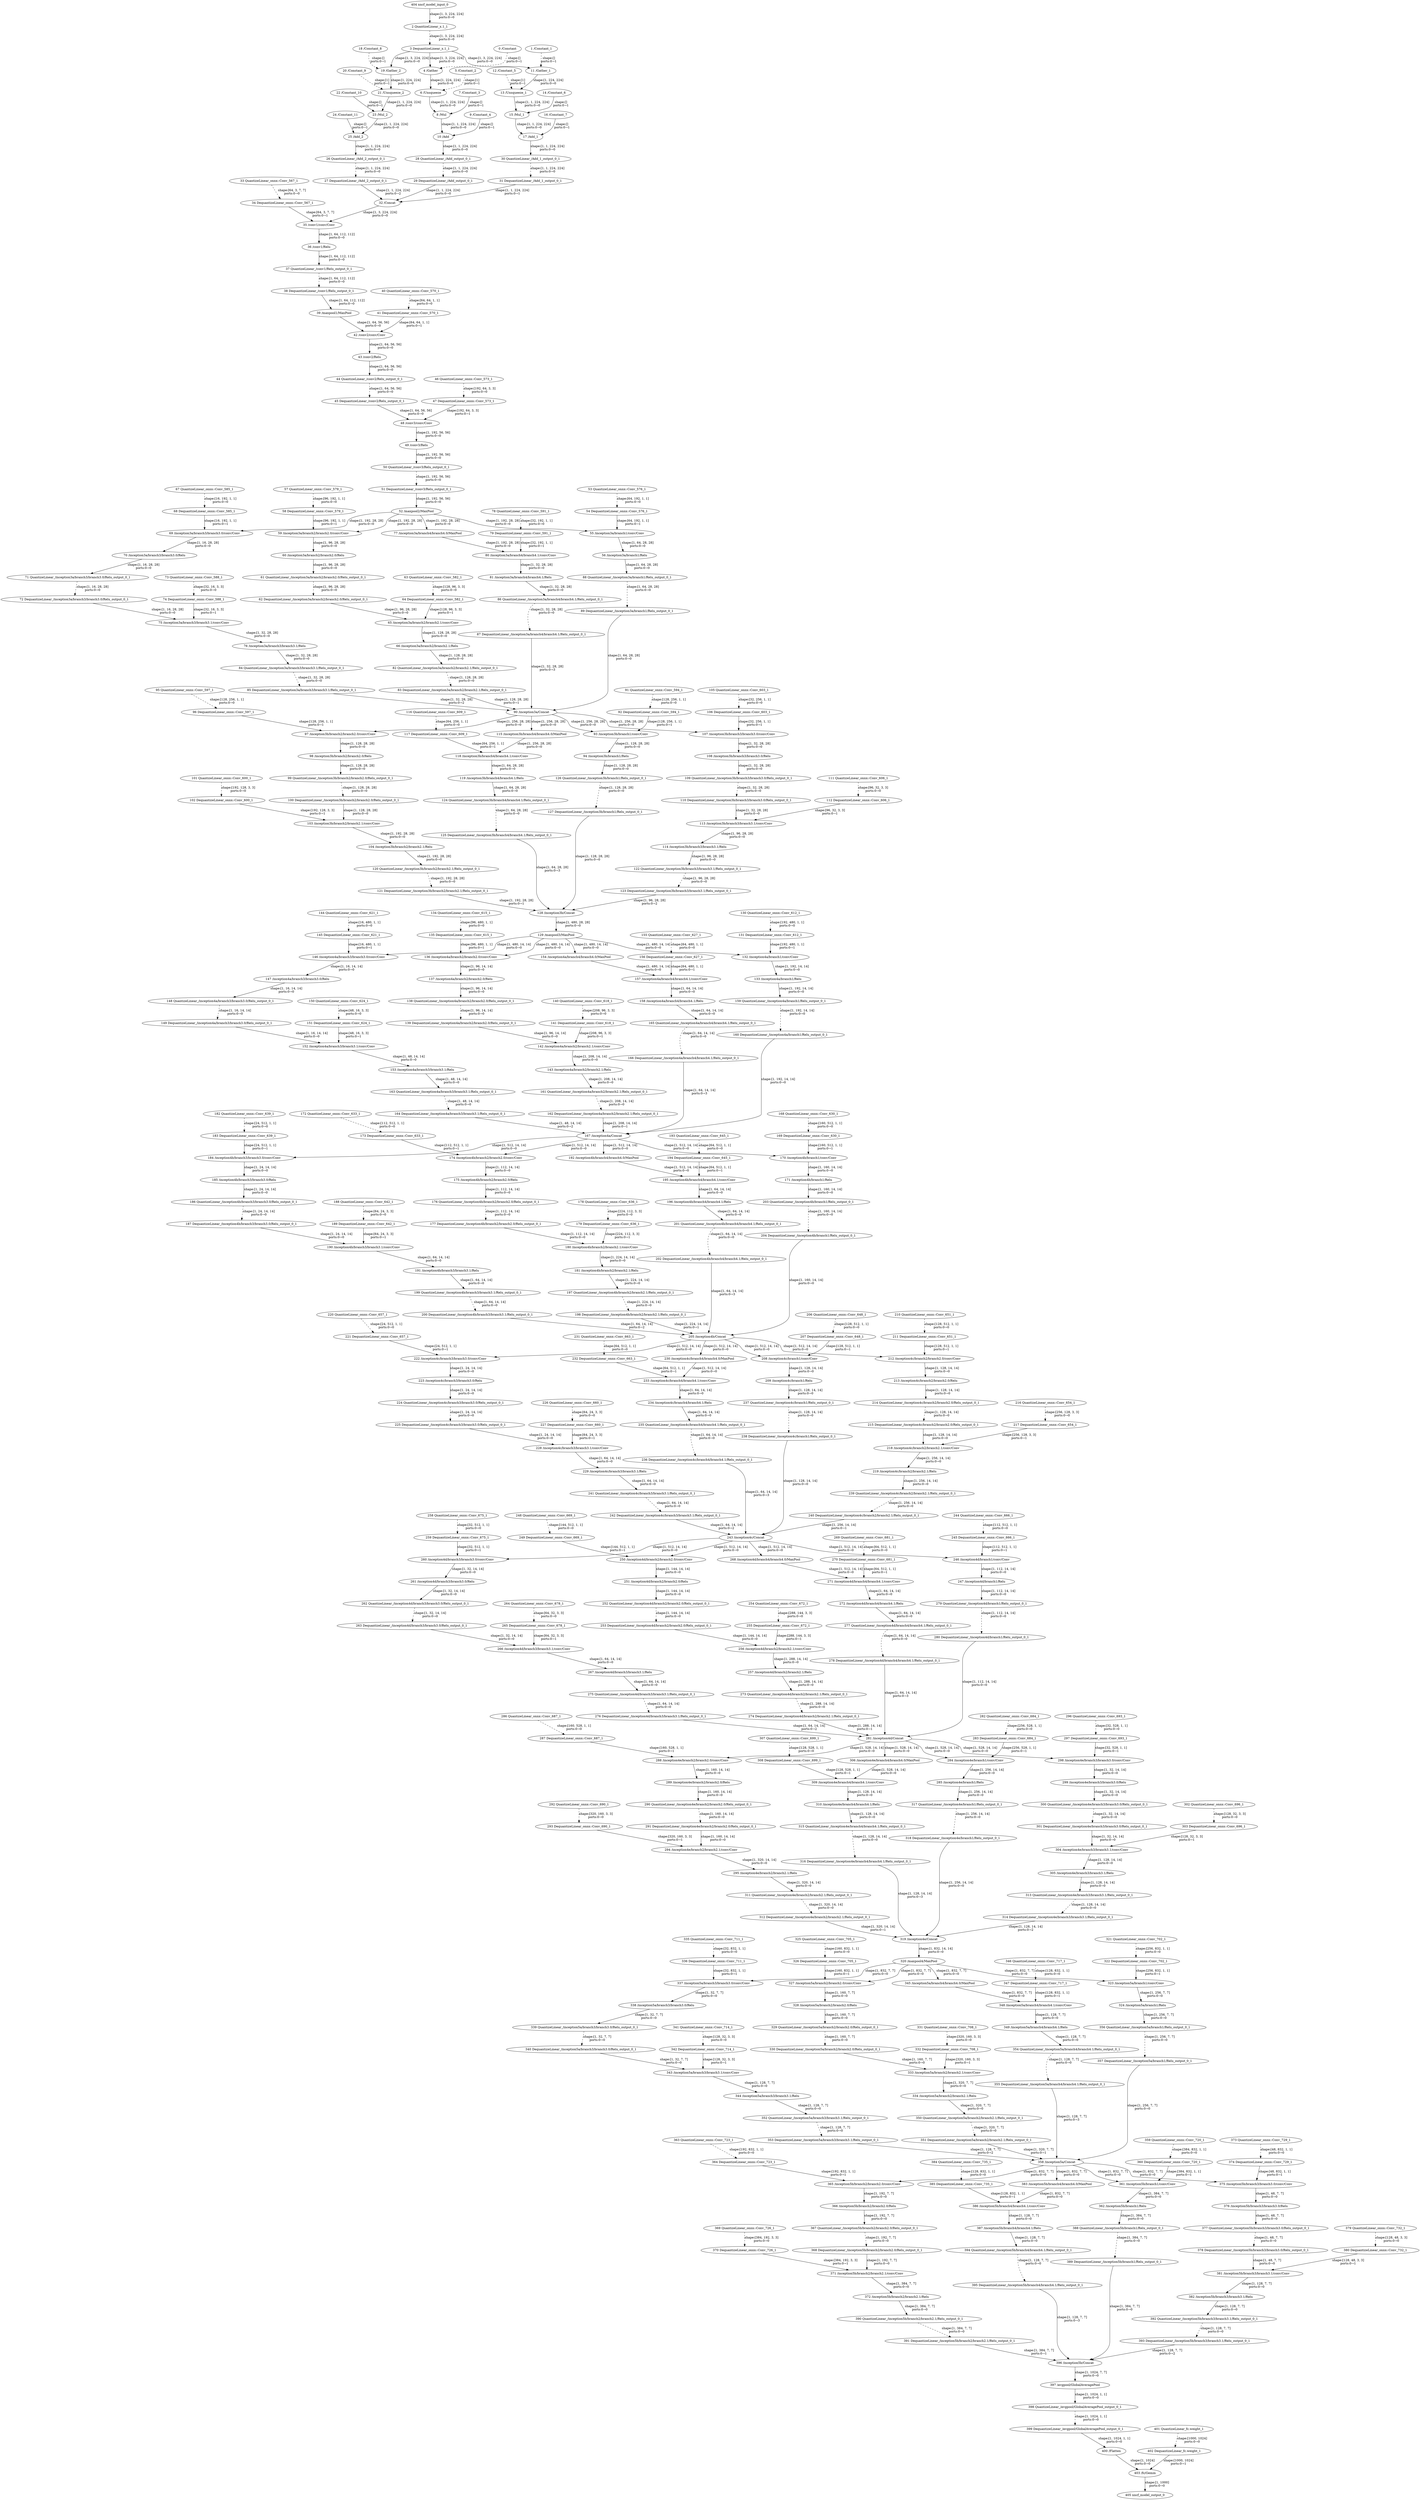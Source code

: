 strict digraph  {
"0 /Constant" [id=0, type=Constant];
"1 /Constant_1" [id=1, type=Constant];
"2 QuantizeLinear_x.1_1" [id=2, type=QuantizeLinear];
"3 DequantizeLinear_x.1_1" [id=3, type=DequantizeLinear];
"4 /Gather" [id=4, type=Gather];
"5 /Constant_2" [id=5, type=Constant];
"6 /Unsqueeze" [id=6, type=Unsqueeze];
"7 /Constant_3" [id=7, type=Constant];
"8 /Mul" [id=8, type=Mul];
"9 /Constant_4" [id=9, type=Constant];
"10 /Add" [id=10, type=Add];
"11 /Gather_1" [id=11, type=Gather];
"12 /Constant_5" [id=12, type=Constant];
"13 /Unsqueeze_1" [id=13, type=Unsqueeze];
"14 /Constant_6" [id=14, type=Constant];
"15 /Mul_1" [id=15, type=Mul];
"16 /Constant_7" [id=16, type=Constant];
"17 /Add_1" [id=17, type=Add];
"18 /Constant_8" [id=18, type=Constant];
"19 /Gather_2" [id=19, type=Gather];
"20 /Constant_9" [id=20, type=Constant];
"21 /Unsqueeze_2" [id=21, type=Unsqueeze];
"22 /Constant_10" [id=22, type=Constant];
"23 /Mul_2" [id=23, type=Mul];
"24 /Constant_11" [id=24, type=Constant];
"25 /Add_2" [id=25, type=Add];
"26 QuantizeLinear_/Add_2_output_0_1" [id=26, type=QuantizeLinear];
"27 DequantizeLinear_/Add_2_output_0_1" [id=27, type=DequantizeLinear];
"28 QuantizeLinear_/Add_output_0_1" [id=28, type=QuantizeLinear];
"29 DequantizeLinear_/Add_output_0_1" [id=29, type=DequantizeLinear];
"30 QuantizeLinear_/Add_1_output_0_1" [id=30, type=QuantizeLinear];
"31 DequantizeLinear_/Add_1_output_0_1" [id=31, type=DequantizeLinear];
"32 /Concat" [id=32, type=Concat];
"33 QuantizeLinear_onnx^^Conv_567_1" [id=33, label="33 QuantizeLinear_onnx::Conv_567_1", type=QuantizeLinear];
"34 DequantizeLinear_onnx^^Conv_567_1" [id=34, label="34 DequantizeLinear_onnx::Conv_567_1", type=DequantizeLinear];
"35 /conv1/conv/Conv" [id=35, type=Conv];
"36 /conv1/Relu" [id=36, type=Relu];
"37 QuantizeLinear_/conv1/Relu_output_0_1" [id=37, type=QuantizeLinear];
"38 DequantizeLinear_/conv1/Relu_output_0_1" [id=38, type=DequantizeLinear];
"39 /maxpool1/MaxPool" [id=39, type=MaxPool];
"40 QuantizeLinear_onnx^^Conv_570_1" [id=40, label="40 QuantizeLinear_onnx::Conv_570_1", type=QuantizeLinear];
"41 DequantizeLinear_onnx^^Conv_570_1" [id=41, label="41 DequantizeLinear_onnx::Conv_570_1", type=DequantizeLinear];
"42 /conv2/conv/Conv" [id=42, type=Conv];
"43 /conv2/Relu" [id=43, type=Relu];
"44 QuantizeLinear_/conv2/Relu_output_0_1" [id=44, type=QuantizeLinear];
"45 DequantizeLinear_/conv2/Relu_output_0_1" [id=45, type=DequantizeLinear];
"46 QuantizeLinear_onnx^^Conv_573_1" [id=46, label="46 QuantizeLinear_onnx::Conv_573_1", type=QuantizeLinear];
"47 DequantizeLinear_onnx^^Conv_573_1" [id=47, label="47 DequantizeLinear_onnx::Conv_573_1", type=DequantizeLinear];
"48 /conv3/conv/Conv" [id=48, type=Conv];
"49 /conv3/Relu" [id=49, type=Relu];
"50 QuantizeLinear_/conv3/Relu_output_0_1" [id=50, type=QuantizeLinear];
"51 DequantizeLinear_/conv3/Relu_output_0_1" [id=51, type=DequantizeLinear];
"52 /maxpool2/MaxPool" [id=52, type=MaxPool];
"53 QuantizeLinear_onnx^^Conv_576_1" [id=53, label="53 QuantizeLinear_onnx::Conv_576_1", type=QuantizeLinear];
"54 DequantizeLinear_onnx^^Conv_576_1" [id=54, label="54 DequantizeLinear_onnx::Conv_576_1", type=DequantizeLinear];
"55 /inception3a/branch1/conv/Conv" [id=55, type=Conv];
"56 /inception3a/branch1/Relu" [id=56, type=Relu];
"57 QuantizeLinear_onnx^^Conv_579_1" [id=57, label="57 QuantizeLinear_onnx::Conv_579_1", type=QuantizeLinear];
"58 DequantizeLinear_onnx^^Conv_579_1" [id=58, label="58 DequantizeLinear_onnx::Conv_579_1", type=DequantizeLinear];
"59 /inception3a/branch2/branch2.0/conv/Conv" [id=59, type=Conv];
"60 /inception3a/branch2/branch2.0/Relu" [id=60, type=Relu];
"61 QuantizeLinear_/inception3a/branch2/branch2.0/Relu_output_0_1" [id=61, type=QuantizeLinear];
"62 DequantizeLinear_/inception3a/branch2/branch2.0/Relu_output_0_1" [id=62, type=DequantizeLinear];
"63 QuantizeLinear_onnx^^Conv_582_1" [id=63, label="63 QuantizeLinear_onnx::Conv_582_1", type=QuantizeLinear];
"64 DequantizeLinear_onnx^^Conv_582_1" [id=64, label="64 DequantizeLinear_onnx::Conv_582_1", type=DequantizeLinear];
"65 /inception3a/branch2/branch2.1/conv/Conv" [id=65, type=Conv];
"66 /inception3a/branch2/branch2.1/Relu" [id=66, type=Relu];
"67 QuantizeLinear_onnx^^Conv_585_1" [id=67, label="67 QuantizeLinear_onnx::Conv_585_1", type=QuantizeLinear];
"68 DequantizeLinear_onnx^^Conv_585_1" [id=68, label="68 DequantizeLinear_onnx::Conv_585_1", type=DequantizeLinear];
"69 /inception3a/branch3/branch3.0/conv/Conv" [id=69, type=Conv];
"70 /inception3a/branch3/branch3.0/Relu" [id=70, type=Relu];
"71 QuantizeLinear_/inception3a/branch3/branch3.0/Relu_output_0_1" [id=71, type=QuantizeLinear];
"72 DequantizeLinear_/inception3a/branch3/branch3.0/Relu_output_0_1" [id=72, type=DequantizeLinear];
"73 QuantizeLinear_onnx^^Conv_588_1" [id=73, label="73 QuantizeLinear_onnx::Conv_588_1", type=QuantizeLinear];
"74 DequantizeLinear_onnx^^Conv_588_1" [id=74, label="74 DequantizeLinear_onnx::Conv_588_1", type=DequantizeLinear];
"75 /inception3a/branch3/branch3.1/conv/Conv" [id=75, type=Conv];
"76 /inception3a/branch3/branch3.1/Relu" [id=76, type=Relu];
"77 /inception3a/branch4/branch4.0/MaxPool" [id=77, type=MaxPool];
"78 QuantizeLinear_onnx^^Conv_591_1" [id=78, label="78 QuantizeLinear_onnx::Conv_591_1", type=QuantizeLinear];
"79 DequantizeLinear_onnx^^Conv_591_1" [id=79, label="79 DequantizeLinear_onnx::Conv_591_1", type=DequantizeLinear];
"80 /inception3a/branch4/branch4.1/conv/Conv" [id=80, type=Conv];
"81 /inception3a/branch4/branch4.1/Relu" [id=81, type=Relu];
"82 QuantizeLinear_/inception3a/branch2/branch2.1/Relu_output_0_1" [id=82, type=QuantizeLinear];
"83 DequantizeLinear_/inception3a/branch2/branch2.1/Relu_output_0_1" [id=83, type=DequantizeLinear];
"84 QuantizeLinear_/inception3a/branch3/branch3.1/Relu_output_0_1" [id=84, type=QuantizeLinear];
"85 DequantizeLinear_/inception3a/branch3/branch3.1/Relu_output_0_1" [id=85, type=DequantizeLinear];
"86 QuantizeLinear_/inception3a/branch4/branch4.1/Relu_output_0_1" [id=86, type=QuantizeLinear];
"87 DequantizeLinear_/inception3a/branch4/branch4.1/Relu_output_0_1" [id=87, type=DequantizeLinear];
"88 QuantizeLinear_/inception3a/branch1/Relu_output_0_1" [id=88, type=QuantizeLinear];
"89 DequantizeLinear_/inception3a/branch1/Relu_output_0_1" [id=89, type=DequantizeLinear];
"90 /inception3a/Concat" [id=90, type=Concat];
"91 QuantizeLinear_onnx^^Conv_594_1" [id=91, label="91 QuantizeLinear_onnx::Conv_594_1", type=QuantizeLinear];
"92 DequantizeLinear_onnx^^Conv_594_1" [id=92, label="92 DequantizeLinear_onnx::Conv_594_1", type=DequantizeLinear];
"93 /inception3b/branch1/conv/Conv" [id=93, type=Conv];
"94 /inception3b/branch1/Relu" [id=94, type=Relu];
"95 QuantizeLinear_onnx^^Conv_597_1" [id=95, label="95 QuantizeLinear_onnx::Conv_597_1", type=QuantizeLinear];
"96 DequantizeLinear_onnx^^Conv_597_1" [id=96, label="96 DequantizeLinear_onnx::Conv_597_1", type=DequantizeLinear];
"97 /inception3b/branch2/branch2.0/conv/Conv" [id=97, type=Conv];
"98 /inception3b/branch2/branch2.0/Relu" [id=98, type=Relu];
"99 QuantizeLinear_/inception3b/branch2/branch2.0/Relu_output_0_1" [id=99, type=QuantizeLinear];
"100 DequantizeLinear_/inception3b/branch2/branch2.0/Relu_output_0_1" [id=100, type=DequantizeLinear];
"101 QuantizeLinear_onnx^^Conv_600_1" [id=101, label="101 QuantizeLinear_onnx::Conv_600_1", type=QuantizeLinear];
"102 DequantizeLinear_onnx^^Conv_600_1" [id=102, label="102 DequantizeLinear_onnx::Conv_600_1", type=DequantizeLinear];
"103 /inception3b/branch2/branch2.1/conv/Conv" [id=103, type=Conv];
"104 /inception3b/branch2/branch2.1/Relu" [id=104, type=Relu];
"105 QuantizeLinear_onnx^^Conv_603_1" [id=105, label="105 QuantizeLinear_onnx::Conv_603_1", type=QuantizeLinear];
"106 DequantizeLinear_onnx^^Conv_603_1" [id=106, label="106 DequantizeLinear_onnx::Conv_603_1", type=DequantizeLinear];
"107 /inception3b/branch3/branch3.0/conv/Conv" [id=107, type=Conv];
"108 /inception3b/branch3/branch3.0/Relu" [id=108, type=Relu];
"109 QuantizeLinear_/inception3b/branch3/branch3.0/Relu_output_0_1" [id=109, type=QuantizeLinear];
"110 DequantizeLinear_/inception3b/branch3/branch3.0/Relu_output_0_1" [id=110, type=DequantizeLinear];
"111 QuantizeLinear_onnx^^Conv_606_1" [id=111, label="111 QuantizeLinear_onnx::Conv_606_1", type=QuantizeLinear];
"112 DequantizeLinear_onnx^^Conv_606_1" [id=112, label="112 DequantizeLinear_onnx::Conv_606_1", type=DequantizeLinear];
"113 /inception3b/branch3/branch3.1/conv/Conv" [id=113, type=Conv];
"114 /inception3b/branch3/branch3.1/Relu" [id=114, type=Relu];
"115 /inception3b/branch4/branch4.0/MaxPool" [id=115, type=MaxPool];
"116 QuantizeLinear_onnx^^Conv_609_1" [id=116, label="116 QuantizeLinear_onnx::Conv_609_1", type=QuantizeLinear];
"117 DequantizeLinear_onnx^^Conv_609_1" [id=117, label="117 DequantizeLinear_onnx::Conv_609_1", type=DequantizeLinear];
"118 /inception3b/branch4/branch4.1/conv/Conv" [id=118, type=Conv];
"119 /inception3b/branch4/branch4.1/Relu" [id=119, type=Relu];
"120 QuantizeLinear_/inception3b/branch2/branch2.1/Relu_output_0_1" [id=120, type=QuantizeLinear];
"121 DequantizeLinear_/inception3b/branch2/branch2.1/Relu_output_0_1" [id=121, type=DequantizeLinear];
"122 QuantizeLinear_/inception3b/branch3/branch3.1/Relu_output_0_1" [id=122, type=QuantizeLinear];
"123 DequantizeLinear_/inception3b/branch3/branch3.1/Relu_output_0_1" [id=123, type=DequantizeLinear];
"124 QuantizeLinear_/inception3b/branch4/branch4.1/Relu_output_0_1" [id=124, type=QuantizeLinear];
"125 DequantizeLinear_/inception3b/branch4/branch4.1/Relu_output_0_1" [id=125, type=DequantizeLinear];
"126 QuantizeLinear_/inception3b/branch1/Relu_output_0_1" [id=126, type=QuantizeLinear];
"127 DequantizeLinear_/inception3b/branch1/Relu_output_0_1" [id=127, type=DequantizeLinear];
"128 /inception3b/Concat" [id=128, type=Concat];
"129 /maxpool3/MaxPool" [id=129, type=MaxPool];
"130 QuantizeLinear_onnx^^Conv_612_1" [id=130, label="130 QuantizeLinear_onnx::Conv_612_1", type=QuantizeLinear];
"131 DequantizeLinear_onnx^^Conv_612_1" [id=131, label="131 DequantizeLinear_onnx::Conv_612_1", type=DequantizeLinear];
"132 /inception4a/branch1/conv/Conv" [id=132, type=Conv];
"133 /inception4a/branch1/Relu" [id=133, type=Relu];
"134 QuantizeLinear_onnx^^Conv_615_1" [id=134, label="134 QuantizeLinear_onnx::Conv_615_1", type=QuantizeLinear];
"135 DequantizeLinear_onnx^^Conv_615_1" [id=135, label="135 DequantizeLinear_onnx::Conv_615_1", type=DequantizeLinear];
"136 /inception4a/branch2/branch2.0/conv/Conv" [id=136, type=Conv];
"137 /inception4a/branch2/branch2.0/Relu" [id=137, type=Relu];
"138 QuantizeLinear_/inception4a/branch2/branch2.0/Relu_output_0_1" [id=138, type=QuantizeLinear];
"139 DequantizeLinear_/inception4a/branch2/branch2.0/Relu_output_0_1" [id=139, type=DequantizeLinear];
"140 QuantizeLinear_onnx^^Conv_618_1" [id=140, label="140 QuantizeLinear_onnx::Conv_618_1", type=QuantizeLinear];
"141 DequantizeLinear_onnx^^Conv_618_1" [id=141, label="141 DequantizeLinear_onnx::Conv_618_1", type=DequantizeLinear];
"142 /inception4a/branch2/branch2.1/conv/Conv" [id=142, type=Conv];
"143 /inception4a/branch2/branch2.1/Relu" [id=143, type=Relu];
"144 QuantizeLinear_onnx^^Conv_621_1" [id=144, label="144 QuantizeLinear_onnx::Conv_621_1", type=QuantizeLinear];
"145 DequantizeLinear_onnx^^Conv_621_1" [id=145, label="145 DequantizeLinear_onnx::Conv_621_1", type=DequantizeLinear];
"146 /inception4a/branch3/branch3.0/conv/Conv" [id=146, type=Conv];
"147 /inception4a/branch3/branch3.0/Relu" [id=147, type=Relu];
"148 QuantizeLinear_/inception4a/branch3/branch3.0/Relu_output_0_1" [id=148, type=QuantizeLinear];
"149 DequantizeLinear_/inception4a/branch3/branch3.0/Relu_output_0_1" [id=149, type=DequantizeLinear];
"150 QuantizeLinear_onnx^^Conv_624_1" [id=150, label="150 QuantizeLinear_onnx::Conv_624_1", type=QuantizeLinear];
"151 DequantizeLinear_onnx^^Conv_624_1" [id=151, label="151 DequantizeLinear_onnx::Conv_624_1", type=DequantizeLinear];
"152 /inception4a/branch3/branch3.1/conv/Conv" [id=152, type=Conv];
"153 /inception4a/branch3/branch3.1/Relu" [id=153, type=Relu];
"154 /inception4a/branch4/branch4.0/MaxPool" [id=154, type=MaxPool];
"155 QuantizeLinear_onnx^^Conv_627_1" [id=155, label="155 QuantizeLinear_onnx::Conv_627_1", type=QuantizeLinear];
"156 DequantizeLinear_onnx^^Conv_627_1" [id=156, label="156 DequantizeLinear_onnx::Conv_627_1", type=DequantizeLinear];
"157 /inception4a/branch4/branch4.1/conv/Conv" [id=157, type=Conv];
"158 /inception4a/branch4/branch4.1/Relu" [id=158, type=Relu];
"159 QuantizeLinear_/inception4a/branch1/Relu_output_0_1" [id=159, type=QuantizeLinear];
"160 DequantizeLinear_/inception4a/branch1/Relu_output_0_1" [id=160, type=DequantizeLinear];
"161 QuantizeLinear_/inception4a/branch2/branch2.1/Relu_output_0_1" [id=161, type=QuantizeLinear];
"162 DequantizeLinear_/inception4a/branch2/branch2.1/Relu_output_0_1" [id=162, type=DequantizeLinear];
"163 QuantizeLinear_/inception4a/branch3/branch3.1/Relu_output_0_1" [id=163, type=QuantizeLinear];
"164 DequantizeLinear_/inception4a/branch3/branch3.1/Relu_output_0_1" [id=164, type=DequantizeLinear];
"165 QuantizeLinear_/inception4a/branch4/branch4.1/Relu_output_0_1" [id=165, type=QuantizeLinear];
"166 DequantizeLinear_/inception4a/branch4/branch4.1/Relu_output_0_1" [id=166, type=DequantizeLinear];
"167 /inception4a/Concat" [id=167, type=Concat];
"168 QuantizeLinear_onnx^^Conv_630_1" [id=168, label="168 QuantizeLinear_onnx::Conv_630_1", type=QuantizeLinear];
"169 DequantizeLinear_onnx^^Conv_630_1" [id=169, label="169 DequantizeLinear_onnx::Conv_630_1", type=DequantizeLinear];
"170 /inception4b/branch1/conv/Conv" [id=170, type=Conv];
"171 /inception4b/branch1/Relu" [id=171, type=Relu];
"172 QuantizeLinear_onnx^^Conv_633_1" [id=172, label="172 QuantizeLinear_onnx::Conv_633_1", type=QuantizeLinear];
"173 DequantizeLinear_onnx^^Conv_633_1" [id=173, label="173 DequantizeLinear_onnx::Conv_633_1", type=DequantizeLinear];
"174 /inception4b/branch2/branch2.0/conv/Conv" [id=174, type=Conv];
"175 /inception4b/branch2/branch2.0/Relu" [id=175, type=Relu];
"176 QuantizeLinear_/inception4b/branch2/branch2.0/Relu_output_0_1" [id=176, type=QuantizeLinear];
"177 DequantizeLinear_/inception4b/branch2/branch2.0/Relu_output_0_1" [id=177, type=DequantizeLinear];
"178 QuantizeLinear_onnx^^Conv_636_1" [id=178, label="178 QuantizeLinear_onnx::Conv_636_1", type=QuantizeLinear];
"179 DequantizeLinear_onnx^^Conv_636_1" [id=179, label="179 DequantizeLinear_onnx::Conv_636_1", type=DequantizeLinear];
"180 /inception4b/branch2/branch2.1/conv/Conv" [id=180, type=Conv];
"181 /inception4b/branch2/branch2.1/Relu" [id=181, type=Relu];
"182 QuantizeLinear_onnx^^Conv_639_1" [id=182, label="182 QuantizeLinear_onnx::Conv_639_1", type=QuantizeLinear];
"183 DequantizeLinear_onnx^^Conv_639_1" [id=183, label="183 DequantizeLinear_onnx::Conv_639_1", type=DequantizeLinear];
"184 /inception4b/branch3/branch3.0/conv/Conv" [id=184, type=Conv];
"185 /inception4b/branch3/branch3.0/Relu" [id=185, type=Relu];
"186 QuantizeLinear_/inception4b/branch3/branch3.0/Relu_output_0_1" [id=186, type=QuantizeLinear];
"187 DequantizeLinear_/inception4b/branch3/branch3.0/Relu_output_0_1" [id=187, type=DequantizeLinear];
"188 QuantizeLinear_onnx^^Conv_642_1" [id=188, label="188 QuantizeLinear_onnx::Conv_642_1", type=QuantizeLinear];
"189 DequantizeLinear_onnx^^Conv_642_1" [id=189, label="189 DequantizeLinear_onnx::Conv_642_1", type=DequantizeLinear];
"190 /inception4b/branch3/branch3.1/conv/Conv" [id=190, type=Conv];
"191 /inception4b/branch3/branch3.1/Relu" [id=191, type=Relu];
"192 /inception4b/branch4/branch4.0/MaxPool" [id=192, type=MaxPool];
"193 QuantizeLinear_onnx^^Conv_645_1" [id=193, label="193 QuantizeLinear_onnx::Conv_645_1", type=QuantizeLinear];
"194 DequantizeLinear_onnx^^Conv_645_1" [id=194, label="194 DequantizeLinear_onnx::Conv_645_1", type=DequantizeLinear];
"195 /inception4b/branch4/branch4.1/conv/Conv" [id=195, type=Conv];
"196 /inception4b/branch4/branch4.1/Relu" [id=196, type=Relu];
"197 QuantizeLinear_/inception4b/branch2/branch2.1/Relu_output_0_1" [id=197, type=QuantizeLinear];
"198 DequantizeLinear_/inception4b/branch2/branch2.1/Relu_output_0_1" [id=198, type=DequantizeLinear];
"199 QuantizeLinear_/inception4b/branch3/branch3.1/Relu_output_0_1" [id=199, type=QuantizeLinear];
"200 DequantizeLinear_/inception4b/branch3/branch3.1/Relu_output_0_1" [id=200, type=DequantizeLinear];
"201 QuantizeLinear_/inception4b/branch4/branch4.1/Relu_output_0_1" [id=201, type=QuantizeLinear];
"202 DequantizeLinear_/inception4b/branch4/branch4.1/Relu_output_0_1" [id=202, type=DequantizeLinear];
"203 QuantizeLinear_/inception4b/branch1/Relu_output_0_1" [id=203, type=QuantizeLinear];
"204 DequantizeLinear_/inception4b/branch1/Relu_output_0_1" [id=204, type=DequantizeLinear];
"205 /inception4b/Concat" [id=205, type=Concat];
"206 QuantizeLinear_onnx^^Conv_648_1" [id=206, label="206 QuantizeLinear_onnx::Conv_648_1", type=QuantizeLinear];
"207 DequantizeLinear_onnx^^Conv_648_1" [id=207, label="207 DequantizeLinear_onnx::Conv_648_1", type=DequantizeLinear];
"208 /inception4c/branch1/conv/Conv" [id=208, type=Conv];
"209 /inception4c/branch1/Relu" [id=209, type=Relu];
"210 QuantizeLinear_onnx^^Conv_651_1" [id=210, label="210 QuantizeLinear_onnx::Conv_651_1", type=QuantizeLinear];
"211 DequantizeLinear_onnx^^Conv_651_1" [id=211, label="211 DequantizeLinear_onnx::Conv_651_1", type=DequantizeLinear];
"212 /inception4c/branch2/branch2.0/conv/Conv" [id=212, type=Conv];
"213 /inception4c/branch2/branch2.0/Relu" [id=213, type=Relu];
"214 QuantizeLinear_/inception4c/branch2/branch2.0/Relu_output_0_1" [id=214, type=QuantizeLinear];
"215 DequantizeLinear_/inception4c/branch2/branch2.0/Relu_output_0_1" [id=215, type=DequantizeLinear];
"216 QuantizeLinear_onnx^^Conv_654_1" [id=216, label="216 QuantizeLinear_onnx::Conv_654_1", type=QuantizeLinear];
"217 DequantizeLinear_onnx^^Conv_654_1" [id=217, label="217 DequantizeLinear_onnx::Conv_654_1", type=DequantizeLinear];
"218 /inception4c/branch2/branch2.1/conv/Conv" [id=218, type=Conv];
"219 /inception4c/branch2/branch2.1/Relu" [id=219, type=Relu];
"220 QuantizeLinear_onnx^^Conv_657_1" [id=220, label="220 QuantizeLinear_onnx::Conv_657_1", type=QuantizeLinear];
"221 DequantizeLinear_onnx^^Conv_657_1" [id=221, label="221 DequantizeLinear_onnx::Conv_657_1", type=DequantizeLinear];
"222 /inception4c/branch3/branch3.0/conv/Conv" [id=222, type=Conv];
"223 /inception4c/branch3/branch3.0/Relu" [id=223, type=Relu];
"224 QuantizeLinear_/inception4c/branch3/branch3.0/Relu_output_0_1" [id=224, type=QuantizeLinear];
"225 DequantizeLinear_/inception4c/branch3/branch3.0/Relu_output_0_1" [id=225, type=DequantizeLinear];
"226 QuantizeLinear_onnx^^Conv_660_1" [id=226, label="226 QuantizeLinear_onnx::Conv_660_1", type=QuantizeLinear];
"227 DequantizeLinear_onnx^^Conv_660_1" [id=227, label="227 DequantizeLinear_onnx::Conv_660_1", type=DequantizeLinear];
"228 /inception4c/branch3/branch3.1/conv/Conv" [id=228, type=Conv];
"229 /inception4c/branch3/branch3.1/Relu" [id=229, type=Relu];
"230 /inception4c/branch4/branch4.0/MaxPool" [id=230, type=MaxPool];
"231 QuantizeLinear_onnx^^Conv_663_1" [id=231, label="231 QuantizeLinear_onnx::Conv_663_1", type=QuantizeLinear];
"232 DequantizeLinear_onnx^^Conv_663_1" [id=232, label="232 DequantizeLinear_onnx::Conv_663_1", type=DequantizeLinear];
"233 /inception4c/branch4/branch4.1/conv/Conv" [id=233, type=Conv];
"234 /inception4c/branch4/branch4.1/Relu" [id=234, type=Relu];
"235 QuantizeLinear_/inception4c/branch4/branch4.1/Relu_output_0_1" [id=235, type=QuantizeLinear];
"236 DequantizeLinear_/inception4c/branch4/branch4.1/Relu_output_0_1" [id=236, type=DequantizeLinear];
"237 QuantizeLinear_/inception4c/branch1/Relu_output_0_1" [id=237, type=QuantizeLinear];
"238 DequantizeLinear_/inception4c/branch1/Relu_output_0_1" [id=238, type=DequantizeLinear];
"239 QuantizeLinear_/inception4c/branch2/branch2.1/Relu_output_0_1" [id=239, type=QuantizeLinear];
"240 DequantizeLinear_/inception4c/branch2/branch2.1/Relu_output_0_1" [id=240, type=DequantizeLinear];
"241 QuantizeLinear_/inception4c/branch3/branch3.1/Relu_output_0_1" [id=241, type=QuantizeLinear];
"242 DequantizeLinear_/inception4c/branch3/branch3.1/Relu_output_0_1" [id=242, type=DequantizeLinear];
"243 /inception4c/Concat" [id=243, type=Concat];
"244 QuantizeLinear_onnx^^Conv_666_1" [id=244, label="244 QuantizeLinear_onnx::Conv_666_1", type=QuantizeLinear];
"245 DequantizeLinear_onnx^^Conv_666_1" [id=245, label="245 DequantizeLinear_onnx::Conv_666_1", type=DequantizeLinear];
"246 /inception4d/branch1/conv/Conv" [id=246, type=Conv];
"247 /inception4d/branch1/Relu" [id=247, type=Relu];
"248 QuantizeLinear_onnx^^Conv_669_1" [id=248, label="248 QuantizeLinear_onnx::Conv_669_1", type=QuantizeLinear];
"249 DequantizeLinear_onnx^^Conv_669_1" [id=249, label="249 DequantizeLinear_onnx::Conv_669_1", type=DequantizeLinear];
"250 /inception4d/branch2/branch2.0/conv/Conv" [id=250, type=Conv];
"251 /inception4d/branch2/branch2.0/Relu" [id=251, type=Relu];
"252 QuantizeLinear_/inception4d/branch2/branch2.0/Relu_output_0_1" [id=252, type=QuantizeLinear];
"253 DequantizeLinear_/inception4d/branch2/branch2.0/Relu_output_0_1" [id=253, type=DequantizeLinear];
"254 QuantizeLinear_onnx^^Conv_672_1" [id=254, label="254 QuantizeLinear_onnx::Conv_672_1", type=QuantizeLinear];
"255 DequantizeLinear_onnx^^Conv_672_1" [id=255, label="255 DequantizeLinear_onnx::Conv_672_1", type=DequantizeLinear];
"256 /inception4d/branch2/branch2.1/conv/Conv" [id=256, type=Conv];
"257 /inception4d/branch2/branch2.1/Relu" [id=257, type=Relu];
"258 QuantizeLinear_onnx^^Conv_675_1" [id=258, label="258 QuantizeLinear_onnx::Conv_675_1", type=QuantizeLinear];
"259 DequantizeLinear_onnx^^Conv_675_1" [id=259, label="259 DequantizeLinear_onnx::Conv_675_1", type=DequantizeLinear];
"260 /inception4d/branch3/branch3.0/conv/Conv" [id=260, type=Conv];
"261 /inception4d/branch3/branch3.0/Relu" [id=261, type=Relu];
"262 QuantizeLinear_/inception4d/branch3/branch3.0/Relu_output_0_1" [id=262, type=QuantizeLinear];
"263 DequantizeLinear_/inception4d/branch3/branch3.0/Relu_output_0_1" [id=263, type=DequantizeLinear];
"264 QuantizeLinear_onnx^^Conv_678_1" [id=264, label="264 QuantizeLinear_onnx::Conv_678_1", type=QuantizeLinear];
"265 DequantizeLinear_onnx^^Conv_678_1" [id=265, label="265 DequantizeLinear_onnx::Conv_678_1", type=DequantizeLinear];
"266 /inception4d/branch3/branch3.1/conv/Conv" [id=266, type=Conv];
"267 /inception4d/branch3/branch3.1/Relu" [id=267, type=Relu];
"268 /inception4d/branch4/branch4.0/MaxPool" [id=268, type=MaxPool];
"269 QuantizeLinear_onnx^^Conv_681_1" [id=269, label="269 QuantizeLinear_onnx::Conv_681_1", type=QuantizeLinear];
"270 DequantizeLinear_onnx^^Conv_681_1" [id=270, label="270 DequantizeLinear_onnx::Conv_681_1", type=DequantizeLinear];
"271 /inception4d/branch4/branch4.1/conv/Conv" [id=271, type=Conv];
"272 /inception4d/branch4/branch4.1/Relu" [id=272, type=Relu];
"273 QuantizeLinear_/inception4d/branch2/branch2.1/Relu_output_0_1" [id=273, type=QuantizeLinear];
"274 DequantizeLinear_/inception4d/branch2/branch2.1/Relu_output_0_1" [id=274, type=DequantizeLinear];
"275 QuantizeLinear_/inception4d/branch3/branch3.1/Relu_output_0_1" [id=275, type=QuantizeLinear];
"276 DequantizeLinear_/inception4d/branch3/branch3.1/Relu_output_0_1" [id=276, type=DequantizeLinear];
"277 QuantizeLinear_/inception4d/branch4/branch4.1/Relu_output_0_1" [id=277, type=QuantizeLinear];
"278 DequantizeLinear_/inception4d/branch4/branch4.1/Relu_output_0_1" [id=278, type=DequantizeLinear];
"279 QuantizeLinear_/inception4d/branch1/Relu_output_0_1" [id=279, type=QuantizeLinear];
"280 DequantizeLinear_/inception4d/branch1/Relu_output_0_1" [id=280, type=DequantizeLinear];
"281 /inception4d/Concat" [id=281, type=Concat];
"282 QuantizeLinear_onnx^^Conv_684_1" [id=282, label="282 QuantizeLinear_onnx::Conv_684_1", type=QuantizeLinear];
"283 DequantizeLinear_onnx^^Conv_684_1" [id=283, label="283 DequantizeLinear_onnx::Conv_684_1", type=DequantizeLinear];
"284 /inception4e/branch1/conv/Conv" [id=284, type=Conv];
"285 /inception4e/branch1/Relu" [id=285, type=Relu];
"286 QuantizeLinear_onnx^^Conv_687_1" [id=286, label="286 QuantizeLinear_onnx::Conv_687_1", type=QuantizeLinear];
"287 DequantizeLinear_onnx^^Conv_687_1" [id=287, label="287 DequantizeLinear_onnx::Conv_687_1", type=DequantizeLinear];
"288 /inception4e/branch2/branch2.0/conv/Conv" [id=288, type=Conv];
"289 /inception4e/branch2/branch2.0/Relu" [id=289, type=Relu];
"290 QuantizeLinear_/inception4e/branch2/branch2.0/Relu_output_0_1" [id=290, type=QuantizeLinear];
"291 DequantizeLinear_/inception4e/branch2/branch2.0/Relu_output_0_1" [id=291, type=DequantizeLinear];
"292 QuantizeLinear_onnx^^Conv_690_1" [id=292, label="292 QuantizeLinear_onnx::Conv_690_1", type=QuantizeLinear];
"293 DequantizeLinear_onnx^^Conv_690_1" [id=293, label="293 DequantizeLinear_onnx::Conv_690_1", type=DequantizeLinear];
"294 /inception4e/branch2/branch2.1/conv/Conv" [id=294, type=Conv];
"295 /inception4e/branch2/branch2.1/Relu" [id=295, type=Relu];
"296 QuantizeLinear_onnx^^Conv_693_1" [id=296, label="296 QuantizeLinear_onnx::Conv_693_1", type=QuantizeLinear];
"297 DequantizeLinear_onnx^^Conv_693_1" [id=297, label="297 DequantizeLinear_onnx::Conv_693_1", type=DequantizeLinear];
"298 /inception4e/branch3/branch3.0/conv/Conv" [id=298, type=Conv];
"299 /inception4e/branch3/branch3.0/Relu" [id=299, type=Relu];
"300 QuantizeLinear_/inception4e/branch3/branch3.0/Relu_output_0_1" [id=300, type=QuantizeLinear];
"301 DequantizeLinear_/inception4e/branch3/branch3.0/Relu_output_0_1" [id=301, type=DequantizeLinear];
"302 QuantizeLinear_onnx^^Conv_696_1" [id=302, label="302 QuantizeLinear_onnx::Conv_696_1", type=QuantizeLinear];
"303 DequantizeLinear_onnx^^Conv_696_1" [id=303, label="303 DequantizeLinear_onnx::Conv_696_1", type=DequantizeLinear];
"304 /inception4e/branch3/branch3.1/conv/Conv" [id=304, type=Conv];
"305 /inception4e/branch3/branch3.1/Relu" [id=305, type=Relu];
"306 /inception4e/branch4/branch4.0/MaxPool" [id=306, type=MaxPool];
"307 QuantizeLinear_onnx^^Conv_699_1" [id=307, label="307 QuantizeLinear_onnx::Conv_699_1", type=QuantizeLinear];
"308 DequantizeLinear_onnx^^Conv_699_1" [id=308, label="308 DequantizeLinear_onnx::Conv_699_1", type=DequantizeLinear];
"309 /inception4e/branch4/branch4.1/conv/Conv" [id=309, type=Conv];
"310 /inception4e/branch4/branch4.1/Relu" [id=310, type=Relu];
"311 QuantizeLinear_/inception4e/branch2/branch2.1/Relu_output_0_1" [id=311, type=QuantizeLinear];
"312 DequantizeLinear_/inception4e/branch2/branch2.1/Relu_output_0_1" [id=312, type=DequantizeLinear];
"313 QuantizeLinear_/inception4e/branch3/branch3.1/Relu_output_0_1" [id=313, type=QuantizeLinear];
"314 DequantizeLinear_/inception4e/branch3/branch3.1/Relu_output_0_1" [id=314, type=DequantizeLinear];
"315 QuantizeLinear_/inception4e/branch4/branch4.1/Relu_output_0_1" [id=315, type=QuantizeLinear];
"316 DequantizeLinear_/inception4e/branch4/branch4.1/Relu_output_0_1" [id=316, type=DequantizeLinear];
"317 QuantizeLinear_/inception4e/branch1/Relu_output_0_1" [id=317, type=QuantizeLinear];
"318 DequantizeLinear_/inception4e/branch1/Relu_output_0_1" [id=318, type=DequantizeLinear];
"319 /inception4e/Concat" [id=319, type=Concat];
"320 /maxpool4/MaxPool" [id=320, type=MaxPool];
"321 QuantizeLinear_onnx^^Conv_702_1" [id=321, label="321 QuantizeLinear_onnx::Conv_702_1", type=QuantizeLinear];
"322 DequantizeLinear_onnx^^Conv_702_1" [id=322, label="322 DequantizeLinear_onnx::Conv_702_1", type=DequantizeLinear];
"323 /inception5a/branch1/conv/Conv" [id=323, type=Conv];
"324 /inception5a/branch1/Relu" [id=324, type=Relu];
"325 QuantizeLinear_onnx^^Conv_705_1" [id=325, label="325 QuantizeLinear_onnx::Conv_705_1", type=QuantizeLinear];
"326 DequantizeLinear_onnx^^Conv_705_1" [id=326, label="326 DequantizeLinear_onnx::Conv_705_1", type=DequantizeLinear];
"327 /inception5a/branch2/branch2.0/conv/Conv" [id=327, type=Conv];
"328 /inception5a/branch2/branch2.0/Relu" [id=328, type=Relu];
"329 QuantizeLinear_/inception5a/branch2/branch2.0/Relu_output_0_1" [id=329, type=QuantizeLinear];
"330 DequantizeLinear_/inception5a/branch2/branch2.0/Relu_output_0_1" [id=330, type=DequantizeLinear];
"331 QuantizeLinear_onnx^^Conv_708_1" [id=331, label="331 QuantizeLinear_onnx::Conv_708_1", type=QuantizeLinear];
"332 DequantizeLinear_onnx^^Conv_708_1" [id=332, label="332 DequantizeLinear_onnx::Conv_708_1", type=DequantizeLinear];
"333 /inception5a/branch2/branch2.1/conv/Conv" [id=333, type=Conv];
"334 /inception5a/branch2/branch2.1/Relu" [id=334, type=Relu];
"335 QuantizeLinear_onnx^^Conv_711_1" [id=335, label="335 QuantizeLinear_onnx::Conv_711_1", type=QuantizeLinear];
"336 DequantizeLinear_onnx^^Conv_711_1" [id=336, label="336 DequantizeLinear_onnx::Conv_711_1", type=DequantizeLinear];
"337 /inception5a/branch3/branch3.0/conv/Conv" [id=337, type=Conv];
"338 /inception5a/branch3/branch3.0/Relu" [id=338, type=Relu];
"339 QuantizeLinear_/inception5a/branch3/branch3.0/Relu_output_0_1" [id=339, type=QuantizeLinear];
"340 DequantizeLinear_/inception5a/branch3/branch3.0/Relu_output_0_1" [id=340, type=DequantizeLinear];
"341 QuantizeLinear_onnx^^Conv_714_1" [id=341, label="341 QuantizeLinear_onnx::Conv_714_1", type=QuantizeLinear];
"342 DequantizeLinear_onnx^^Conv_714_1" [id=342, label="342 DequantizeLinear_onnx::Conv_714_1", type=DequantizeLinear];
"343 /inception5a/branch3/branch3.1/conv/Conv" [id=343, type=Conv];
"344 /inception5a/branch3/branch3.1/Relu" [id=344, type=Relu];
"345 /inception5a/branch4/branch4.0/MaxPool" [id=345, type=MaxPool];
"346 QuantizeLinear_onnx^^Conv_717_1" [id=346, label="346 QuantizeLinear_onnx::Conv_717_1", type=QuantizeLinear];
"347 DequantizeLinear_onnx^^Conv_717_1" [id=347, label="347 DequantizeLinear_onnx::Conv_717_1", type=DequantizeLinear];
"348 /inception5a/branch4/branch4.1/conv/Conv" [id=348, type=Conv];
"349 /inception5a/branch4/branch4.1/Relu" [id=349, type=Relu];
"350 QuantizeLinear_/inception5a/branch2/branch2.1/Relu_output_0_1" [id=350, type=QuantizeLinear];
"351 DequantizeLinear_/inception5a/branch2/branch2.1/Relu_output_0_1" [id=351, type=DequantizeLinear];
"352 QuantizeLinear_/inception5a/branch3/branch3.1/Relu_output_0_1" [id=352, type=QuantizeLinear];
"353 DequantizeLinear_/inception5a/branch3/branch3.1/Relu_output_0_1" [id=353, type=DequantizeLinear];
"354 QuantizeLinear_/inception5a/branch4/branch4.1/Relu_output_0_1" [id=354, type=QuantizeLinear];
"355 DequantizeLinear_/inception5a/branch4/branch4.1/Relu_output_0_1" [id=355, type=DequantizeLinear];
"356 QuantizeLinear_/inception5a/branch1/Relu_output_0_1" [id=356, type=QuantizeLinear];
"357 DequantizeLinear_/inception5a/branch1/Relu_output_0_1" [id=357, type=DequantizeLinear];
"358 /inception5a/Concat" [id=358, type=Concat];
"359 QuantizeLinear_onnx^^Conv_720_1" [id=359, label="359 QuantizeLinear_onnx::Conv_720_1", type=QuantizeLinear];
"360 DequantizeLinear_onnx^^Conv_720_1" [id=360, label="360 DequantizeLinear_onnx::Conv_720_1", type=DequantizeLinear];
"361 /inception5b/branch1/conv/Conv" [id=361, type=Conv];
"362 /inception5b/branch1/Relu" [id=362, type=Relu];
"363 QuantizeLinear_onnx^^Conv_723_1" [id=363, label="363 QuantizeLinear_onnx::Conv_723_1", type=QuantizeLinear];
"364 DequantizeLinear_onnx^^Conv_723_1" [id=364, label="364 DequantizeLinear_onnx::Conv_723_1", type=DequantizeLinear];
"365 /inception5b/branch2/branch2.0/conv/Conv" [id=365, type=Conv];
"366 /inception5b/branch2/branch2.0/Relu" [id=366, type=Relu];
"367 QuantizeLinear_/inception5b/branch2/branch2.0/Relu_output_0_1" [id=367, type=QuantizeLinear];
"368 DequantizeLinear_/inception5b/branch2/branch2.0/Relu_output_0_1" [id=368, type=DequantizeLinear];
"369 QuantizeLinear_onnx^^Conv_726_1" [id=369, label="369 QuantizeLinear_onnx::Conv_726_1", type=QuantizeLinear];
"370 DequantizeLinear_onnx^^Conv_726_1" [id=370, label="370 DequantizeLinear_onnx::Conv_726_1", type=DequantizeLinear];
"371 /inception5b/branch2/branch2.1/conv/Conv" [id=371, type=Conv];
"372 /inception5b/branch2/branch2.1/Relu" [id=372, type=Relu];
"373 QuantizeLinear_onnx^^Conv_729_1" [id=373, label="373 QuantizeLinear_onnx::Conv_729_1", type=QuantizeLinear];
"374 DequantizeLinear_onnx^^Conv_729_1" [id=374, label="374 DequantizeLinear_onnx::Conv_729_1", type=DequantizeLinear];
"375 /inception5b/branch3/branch3.0/conv/Conv" [id=375, type=Conv];
"376 /inception5b/branch3/branch3.0/Relu" [id=376, type=Relu];
"377 QuantizeLinear_/inception5b/branch3/branch3.0/Relu_output_0_1" [id=377, type=QuantizeLinear];
"378 DequantizeLinear_/inception5b/branch3/branch3.0/Relu_output_0_1" [id=378, type=DequantizeLinear];
"379 QuantizeLinear_onnx^^Conv_732_1" [id=379, label="379 QuantizeLinear_onnx::Conv_732_1", type=QuantizeLinear];
"380 DequantizeLinear_onnx^^Conv_732_1" [id=380, label="380 DequantizeLinear_onnx::Conv_732_1", type=DequantizeLinear];
"381 /inception5b/branch3/branch3.1/conv/Conv" [id=381, type=Conv];
"382 /inception5b/branch3/branch3.1/Relu" [id=382, type=Relu];
"383 /inception5b/branch4/branch4.0/MaxPool" [id=383, type=MaxPool];
"384 QuantizeLinear_onnx^^Conv_735_1" [id=384, label="384 QuantizeLinear_onnx::Conv_735_1", type=QuantizeLinear];
"385 DequantizeLinear_onnx^^Conv_735_1" [id=385, label="385 DequantizeLinear_onnx::Conv_735_1", type=DequantizeLinear];
"386 /inception5b/branch4/branch4.1/conv/Conv" [id=386, type=Conv];
"387 /inception5b/branch4/branch4.1/Relu" [id=387, type=Relu];
"388 QuantizeLinear_/inception5b/branch1/Relu_output_0_1" [id=388, type=QuantizeLinear];
"389 DequantizeLinear_/inception5b/branch1/Relu_output_0_1" [id=389, type=DequantizeLinear];
"390 QuantizeLinear_/inception5b/branch2/branch2.1/Relu_output_0_1" [id=390, type=QuantizeLinear];
"391 DequantizeLinear_/inception5b/branch2/branch2.1/Relu_output_0_1" [id=391, type=DequantizeLinear];
"392 QuantizeLinear_/inception5b/branch3/branch3.1/Relu_output_0_1" [id=392, type=QuantizeLinear];
"393 DequantizeLinear_/inception5b/branch3/branch3.1/Relu_output_0_1" [id=393, type=DequantizeLinear];
"394 QuantizeLinear_/inception5b/branch4/branch4.1/Relu_output_0_1" [id=394, type=QuantizeLinear];
"395 DequantizeLinear_/inception5b/branch4/branch4.1/Relu_output_0_1" [id=395, type=DequantizeLinear];
"396 /inception5b/Concat" [id=396, type=Concat];
"397 /avgpool/GlobalAveragePool" [id=397, type=GlobalAveragePool];
"398 QuantizeLinear_/avgpool/GlobalAveragePool_output_0_1" [id=398, type=QuantizeLinear];
"399 DequantizeLinear_/avgpool/GlobalAveragePool_output_0_1" [id=399, type=DequantizeLinear];
"400 /Flatten" [id=400, type=Flatten];
"401 QuantizeLinear_fc.weight_1" [id=401, type=QuantizeLinear];
"402 DequantizeLinear_fc.weight_1" [id=402, type=DequantizeLinear];
"403 /fc/Gemm" [id=403, type=Gemm];
"404 nncf_model_input_0" [id=404, type=nncf_model_input];
"405 nncf_model_output_0" [id=405, type=nncf_model_output];
"0 /Constant" -> "4 /Gather"  [label="shape:[]\nports:0→1", style=dashed];
"1 /Constant_1" -> "11 /Gather_1"  [label="shape:[]\nports:0→1", style=dashed];
"2 QuantizeLinear_x.1_1" -> "3 DequantizeLinear_x.1_1"  [label="shape:[1, 3, 224, 224]\nports:0→0", style=dashed];
"3 DequantizeLinear_x.1_1" -> "4 /Gather"  [label="shape:[1, 3, 224, 224]\nports:0→0", style=solid];
"3 DequantizeLinear_x.1_1" -> "11 /Gather_1"  [label="shape:[1, 3, 224, 224]\nports:0→0", style=solid];
"3 DequantizeLinear_x.1_1" -> "19 /Gather_2"  [label="shape:[1, 3, 224, 224]\nports:0→0", style=solid];
"4 /Gather" -> "6 /Unsqueeze"  [label="shape:[1, 224, 224]\nports:0→0", style=solid];
"5 /Constant_2" -> "6 /Unsqueeze"  [label="shape:[1]\nports:0→1", style=dashed];
"6 /Unsqueeze" -> "8 /Mul"  [label="shape:[1, 1, 224, 224]\nports:0→0", style=solid];
"7 /Constant_3" -> "8 /Mul"  [label="shape:[]\nports:0→1", style=solid];
"8 /Mul" -> "10 /Add"  [label="shape:[1, 1, 224, 224]\nports:0→0", style=solid];
"9 /Constant_4" -> "10 /Add"  [label="shape:[]\nports:0→1", style=solid];
"10 /Add" -> "28 QuantizeLinear_/Add_output_0_1"  [label="shape:[1, 1, 224, 224]\nports:0→0", style=solid];
"11 /Gather_1" -> "13 /Unsqueeze_1"  [label="shape:[1, 224, 224]\nports:0→0", style=solid];
"12 /Constant_5" -> "13 /Unsqueeze_1"  [label="shape:[1]\nports:0→1", style=dashed];
"13 /Unsqueeze_1" -> "15 /Mul_1"  [label="shape:[1, 1, 224, 224]\nports:0→0", style=solid];
"14 /Constant_6" -> "15 /Mul_1"  [label="shape:[]\nports:0→1", style=solid];
"15 /Mul_1" -> "17 /Add_1"  [label="shape:[1, 1, 224, 224]\nports:0→0", style=solid];
"16 /Constant_7" -> "17 /Add_1"  [label="shape:[]\nports:0→1", style=solid];
"17 /Add_1" -> "30 QuantizeLinear_/Add_1_output_0_1"  [label="shape:[1, 1, 224, 224]\nports:0→0", style=solid];
"18 /Constant_8" -> "19 /Gather_2"  [label="shape:[]\nports:0→1", style=dashed];
"19 /Gather_2" -> "21 /Unsqueeze_2"  [label="shape:[1, 224, 224]\nports:0→0", style=solid];
"20 /Constant_9" -> "21 /Unsqueeze_2"  [label="shape:[1]\nports:0→1", style=dashed];
"21 /Unsqueeze_2" -> "23 /Mul_2"  [label="shape:[1, 1, 224, 224]\nports:0→0", style=solid];
"22 /Constant_10" -> "23 /Mul_2"  [label="shape:[]\nports:0→1", style=solid];
"23 /Mul_2" -> "25 /Add_2"  [label="shape:[1, 1, 224, 224]\nports:0→0", style=solid];
"24 /Constant_11" -> "25 /Add_2"  [label="shape:[]\nports:0→1", style=solid];
"25 /Add_2" -> "26 QuantizeLinear_/Add_2_output_0_1"  [label="shape:[1, 1, 224, 224]\nports:0→0", style=solid];
"26 QuantizeLinear_/Add_2_output_0_1" -> "27 DequantizeLinear_/Add_2_output_0_1"  [label="shape:[1, 1, 224, 224]\nports:0→0", style=dashed];
"27 DequantizeLinear_/Add_2_output_0_1" -> "32 /Concat"  [label="shape:[1, 1, 224, 224]\nports:0→2", style=solid];
"28 QuantizeLinear_/Add_output_0_1" -> "29 DequantizeLinear_/Add_output_0_1"  [label="shape:[1, 1, 224, 224]\nports:0→0", style=dashed];
"29 DequantizeLinear_/Add_output_0_1" -> "32 /Concat"  [label="shape:[1, 1, 224, 224]\nports:0→0", style=solid];
"30 QuantizeLinear_/Add_1_output_0_1" -> "31 DequantizeLinear_/Add_1_output_0_1"  [label="shape:[1, 1, 224, 224]\nports:0→0", style=dashed];
"31 DequantizeLinear_/Add_1_output_0_1" -> "32 /Concat"  [label="shape:[1, 1, 224, 224]\nports:0→1", style=solid];
"32 /Concat" -> "35 /conv1/conv/Conv"  [label="shape:[1, 3, 224, 224]\nports:0→0", style=solid];
"33 QuantizeLinear_onnx^^Conv_567_1" -> "34 DequantizeLinear_onnx^^Conv_567_1"  [label="shape:[64, 3, 7, 7]\nports:0→0", style=dashed];
"34 DequantizeLinear_onnx^^Conv_567_1" -> "35 /conv1/conv/Conv"  [label="shape:[64, 3, 7, 7]\nports:0→1", style=solid];
"35 /conv1/conv/Conv" -> "36 /conv1/Relu"  [label="shape:[1, 64, 112, 112]\nports:0→0", style=solid];
"36 /conv1/Relu" -> "37 QuantizeLinear_/conv1/Relu_output_0_1"  [label="shape:[1, 64, 112, 112]\nports:0→0", style=solid];
"37 QuantizeLinear_/conv1/Relu_output_0_1" -> "38 DequantizeLinear_/conv1/Relu_output_0_1"  [label="shape:[1, 64, 112, 112]\nports:0→0", style=dashed];
"38 DequantizeLinear_/conv1/Relu_output_0_1" -> "39 /maxpool1/MaxPool"  [label="shape:[1, 64, 112, 112]\nports:0→0", style=solid];
"39 /maxpool1/MaxPool" -> "42 /conv2/conv/Conv"  [label="shape:[1, 64, 56, 56]\nports:0→0", style=solid];
"40 QuantizeLinear_onnx^^Conv_570_1" -> "41 DequantizeLinear_onnx^^Conv_570_1"  [label="shape:[64, 64, 1, 1]\nports:0→0", style=dashed];
"41 DequantizeLinear_onnx^^Conv_570_1" -> "42 /conv2/conv/Conv"  [label="shape:[64, 64, 1, 1]\nports:0→1", style=solid];
"42 /conv2/conv/Conv" -> "43 /conv2/Relu"  [label="shape:[1, 64, 56, 56]\nports:0→0", style=solid];
"43 /conv2/Relu" -> "44 QuantizeLinear_/conv2/Relu_output_0_1"  [label="shape:[1, 64, 56, 56]\nports:0→0", style=solid];
"44 QuantizeLinear_/conv2/Relu_output_0_1" -> "45 DequantizeLinear_/conv2/Relu_output_0_1"  [label="shape:[1, 64, 56, 56]\nports:0→0", style=dashed];
"45 DequantizeLinear_/conv2/Relu_output_0_1" -> "48 /conv3/conv/Conv"  [label="shape:[1, 64, 56, 56]\nports:0→0", style=solid];
"46 QuantizeLinear_onnx^^Conv_573_1" -> "47 DequantizeLinear_onnx^^Conv_573_1"  [label="shape:[192, 64, 3, 3]\nports:0→0", style=dashed];
"47 DequantizeLinear_onnx^^Conv_573_1" -> "48 /conv3/conv/Conv"  [label="shape:[192, 64, 3, 3]\nports:0→1", style=solid];
"48 /conv3/conv/Conv" -> "49 /conv3/Relu"  [label="shape:[1, 192, 56, 56]\nports:0→0", style=solid];
"49 /conv3/Relu" -> "50 QuantizeLinear_/conv3/Relu_output_0_1"  [label="shape:[1, 192, 56, 56]\nports:0→0", style=solid];
"50 QuantizeLinear_/conv3/Relu_output_0_1" -> "51 DequantizeLinear_/conv3/Relu_output_0_1"  [label="shape:[1, 192, 56, 56]\nports:0→0", style=dashed];
"51 DequantizeLinear_/conv3/Relu_output_0_1" -> "52 /maxpool2/MaxPool"  [label="shape:[1, 192, 56, 56]\nports:0→0", style=solid];
"52 /maxpool2/MaxPool" -> "55 /inception3a/branch1/conv/Conv"  [label="shape:[1, 192, 28, 28]\nports:0→0", style=solid];
"52 /maxpool2/MaxPool" -> "59 /inception3a/branch2/branch2.0/conv/Conv"  [label="shape:[1, 192, 28, 28]\nports:0→0", style=solid];
"52 /maxpool2/MaxPool" -> "69 /inception3a/branch3/branch3.0/conv/Conv"  [label="shape:[1, 192, 28, 28]\nports:0→0", style=solid];
"52 /maxpool2/MaxPool" -> "77 /inception3a/branch4/branch4.0/MaxPool"  [label="shape:[1, 192, 28, 28]\nports:0→0", style=solid];
"53 QuantizeLinear_onnx^^Conv_576_1" -> "54 DequantizeLinear_onnx^^Conv_576_1"  [label="shape:[64, 192, 1, 1]\nports:0→0", style=dashed];
"54 DequantizeLinear_onnx^^Conv_576_1" -> "55 /inception3a/branch1/conv/Conv"  [label="shape:[64, 192, 1, 1]\nports:0→1", style=solid];
"55 /inception3a/branch1/conv/Conv" -> "56 /inception3a/branch1/Relu"  [label="shape:[1, 64, 28, 28]\nports:0→0", style=solid];
"56 /inception3a/branch1/Relu" -> "88 QuantizeLinear_/inception3a/branch1/Relu_output_0_1"  [label="shape:[1, 64, 28, 28]\nports:0→0", style=solid];
"57 QuantizeLinear_onnx^^Conv_579_1" -> "58 DequantizeLinear_onnx^^Conv_579_1"  [label="shape:[96, 192, 1, 1]\nports:0→0", style=dashed];
"58 DequantizeLinear_onnx^^Conv_579_1" -> "59 /inception3a/branch2/branch2.0/conv/Conv"  [label="shape:[96, 192, 1, 1]\nports:0→1", style=solid];
"59 /inception3a/branch2/branch2.0/conv/Conv" -> "60 /inception3a/branch2/branch2.0/Relu"  [label="shape:[1, 96, 28, 28]\nports:0→0", style=solid];
"60 /inception3a/branch2/branch2.0/Relu" -> "61 QuantizeLinear_/inception3a/branch2/branch2.0/Relu_output_0_1"  [label="shape:[1, 96, 28, 28]\nports:0→0", style=solid];
"61 QuantizeLinear_/inception3a/branch2/branch2.0/Relu_output_0_1" -> "62 DequantizeLinear_/inception3a/branch2/branch2.0/Relu_output_0_1"  [label="shape:[1, 96, 28, 28]\nports:0→0", style=dashed];
"62 DequantizeLinear_/inception3a/branch2/branch2.0/Relu_output_0_1" -> "65 /inception3a/branch2/branch2.1/conv/Conv"  [label="shape:[1, 96, 28, 28]\nports:0→0", style=solid];
"63 QuantizeLinear_onnx^^Conv_582_1" -> "64 DequantizeLinear_onnx^^Conv_582_1"  [label="shape:[128, 96, 3, 3]\nports:0→0", style=dashed];
"64 DequantizeLinear_onnx^^Conv_582_1" -> "65 /inception3a/branch2/branch2.1/conv/Conv"  [label="shape:[128, 96, 3, 3]\nports:0→1", style=solid];
"65 /inception3a/branch2/branch2.1/conv/Conv" -> "66 /inception3a/branch2/branch2.1/Relu"  [label="shape:[1, 128, 28, 28]\nports:0→0", style=solid];
"66 /inception3a/branch2/branch2.1/Relu" -> "82 QuantizeLinear_/inception3a/branch2/branch2.1/Relu_output_0_1"  [label="shape:[1, 128, 28, 28]\nports:0→0", style=solid];
"67 QuantizeLinear_onnx^^Conv_585_1" -> "68 DequantizeLinear_onnx^^Conv_585_1"  [label="shape:[16, 192, 1, 1]\nports:0→0", style=dashed];
"68 DequantizeLinear_onnx^^Conv_585_1" -> "69 /inception3a/branch3/branch3.0/conv/Conv"  [label="shape:[16, 192, 1, 1]\nports:0→1", style=solid];
"69 /inception3a/branch3/branch3.0/conv/Conv" -> "70 /inception3a/branch3/branch3.0/Relu"  [label="shape:[1, 16, 28, 28]\nports:0→0", style=solid];
"70 /inception3a/branch3/branch3.0/Relu" -> "71 QuantizeLinear_/inception3a/branch3/branch3.0/Relu_output_0_1"  [label="shape:[1, 16, 28, 28]\nports:0→0", style=solid];
"71 QuantizeLinear_/inception3a/branch3/branch3.0/Relu_output_0_1" -> "72 DequantizeLinear_/inception3a/branch3/branch3.0/Relu_output_0_1"  [label="shape:[1, 16, 28, 28]\nports:0→0", style=dashed];
"72 DequantizeLinear_/inception3a/branch3/branch3.0/Relu_output_0_1" -> "75 /inception3a/branch3/branch3.1/conv/Conv"  [label="shape:[1, 16, 28, 28]\nports:0→0", style=solid];
"73 QuantizeLinear_onnx^^Conv_588_1" -> "74 DequantizeLinear_onnx^^Conv_588_1"  [label="shape:[32, 16, 3, 3]\nports:0→0", style=dashed];
"74 DequantizeLinear_onnx^^Conv_588_1" -> "75 /inception3a/branch3/branch3.1/conv/Conv"  [label="shape:[32, 16, 3, 3]\nports:0→1", style=solid];
"75 /inception3a/branch3/branch3.1/conv/Conv" -> "76 /inception3a/branch3/branch3.1/Relu"  [label="shape:[1, 32, 28, 28]\nports:0→0", style=solid];
"76 /inception3a/branch3/branch3.1/Relu" -> "84 QuantizeLinear_/inception3a/branch3/branch3.1/Relu_output_0_1"  [label="shape:[1, 32, 28, 28]\nports:0→0", style=solid];
"77 /inception3a/branch4/branch4.0/MaxPool" -> "80 /inception3a/branch4/branch4.1/conv/Conv"  [label="shape:[1, 192, 28, 28]\nports:0→0", style=solid];
"78 QuantizeLinear_onnx^^Conv_591_1" -> "79 DequantizeLinear_onnx^^Conv_591_1"  [label="shape:[32, 192, 1, 1]\nports:0→0", style=dashed];
"79 DequantizeLinear_onnx^^Conv_591_1" -> "80 /inception3a/branch4/branch4.1/conv/Conv"  [label="shape:[32, 192, 1, 1]\nports:0→1", style=solid];
"80 /inception3a/branch4/branch4.1/conv/Conv" -> "81 /inception3a/branch4/branch4.1/Relu"  [label="shape:[1, 32, 28, 28]\nports:0→0", style=solid];
"81 /inception3a/branch4/branch4.1/Relu" -> "86 QuantizeLinear_/inception3a/branch4/branch4.1/Relu_output_0_1"  [label="shape:[1, 32, 28, 28]\nports:0→0", style=solid];
"82 QuantizeLinear_/inception3a/branch2/branch2.1/Relu_output_0_1" -> "83 DequantizeLinear_/inception3a/branch2/branch2.1/Relu_output_0_1"  [label="shape:[1, 128, 28, 28]\nports:0→0", style=dashed];
"83 DequantizeLinear_/inception3a/branch2/branch2.1/Relu_output_0_1" -> "90 /inception3a/Concat"  [label="shape:[1, 128, 28, 28]\nports:0→1", style=solid];
"84 QuantizeLinear_/inception3a/branch3/branch3.1/Relu_output_0_1" -> "85 DequantizeLinear_/inception3a/branch3/branch3.1/Relu_output_0_1"  [label="shape:[1, 32, 28, 28]\nports:0→0", style=dashed];
"85 DequantizeLinear_/inception3a/branch3/branch3.1/Relu_output_0_1" -> "90 /inception3a/Concat"  [label="shape:[1, 32, 28, 28]\nports:0→2", style=solid];
"86 QuantizeLinear_/inception3a/branch4/branch4.1/Relu_output_0_1" -> "87 DequantizeLinear_/inception3a/branch4/branch4.1/Relu_output_0_1"  [label="shape:[1, 32, 28, 28]\nports:0→0", style=dashed];
"87 DequantizeLinear_/inception3a/branch4/branch4.1/Relu_output_0_1" -> "90 /inception3a/Concat"  [label="shape:[1, 32, 28, 28]\nports:0→3", style=solid];
"88 QuantizeLinear_/inception3a/branch1/Relu_output_0_1" -> "89 DequantizeLinear_/inception3a/branch1/Relu_output_0_1"  [label="shape:[1, 64, 28, 28]\nports:0→0", style=dashed];
"89 DequantizeLinear_/inception3a/branch1/Relu_output_0_1" -> "90 /inception3a/Concat"  [label="shape:[1, 64, 28, 28]\nports:0→0", style=solid];
"90 /inception3a/Concat" -> "93 /inception3b/branch1/conv/Conv"  [label="shape:[1, 256, 28, 28]\nports:0→0", style=solid];
"90 /inception3a/Concat" -> "97 /inception3b/branch2/branch2.0/conv/Conv"  [label="shape:[1, 256, 28, 28]\nports:0→0", style=solid];
"90 /inception3a/Concat" -> "107 /inception3b/branch3/branch3.0/conv/Conv"  [label="shape:[1, 256, 28, 28]\nports:0→0", style=solid];
"90 /inception3a/Concat" -> "115 /inception3b/branch4/branch4.0/MaxPool"  [label="shape:[1, 256, 28, 28]\nports:0→0", style=solid];
"91 QuantizeLinear_onnx^^Conv_594_1" -> "92 DequantizeLinear_onnx^^Conv_594_1"  [label="shape:[128, 256, 1, 1]\nports:0→0", style=dashed];
"92 DequantizeLinear_onnx^^Conv_594_1" -> "93 /inception3b/branch1/conv/Conv"  [label="shape:[128, 256, 1, 1]\nports:0→1", style=solid];
"93 /inception3b/branch1/conv/Conv" -> "94 /inception3b/branch1/Relu"  [label="shape:[1, 128, 28, 28]\nports:0→0", style=solid];
"94 /inception3b/branch1/Relu" -> "126 QuantizeLinear_/inception3b/branch1/Relu_output_0_1"  [label="shape:[1, 128, 28, 28]\nports:0→0", style=solid];
"95 QuantizeLinear_onnx^^Conv_597_1" -> "96 DequantizeLinear_onnx^^Conv_597_1"  [label="shape:[128, 256, 1, 1]\nports:0→0", style=dashed];
"96 DequantizeLinear_onnx^^Conv_597_1" -> "97 /inception3b/branch2/branch2.0/conv/Conv"  [label="shape:[128, 256, 1, 1]\nports:0→1", style=solid];
"97 /inception3b/branch2/branch2.0/conv/Conv" -> "98 /inception3b/branch2/branch2.0/Relu"  [label="shape:[1, 128, 28, 28]\nports:0→0", style=solid];
"98 /inception3b/branch2/branch2.0/Relu" -> "99 QuantizeLinear_/inception3b/branch2/branch2.0/Relu_output_0_1"  [label="shape:[1, 128, 28, 28]\nports:0→0", style=solid];
"99 QuantizeLinear_/inception3b/branch2/branch2.0/Relu_output_0_1" -> "100 DequantizeLinear_/inception3b/branch2/branch2.0/Relu_output_0_1"  [label="shape:[1, 128, 28, 28]\nports:0→0", style=dashed];
"100 DequantizeLinear_/inception3b/branch2/branch2.0/Relu_output_0_1" -> "103 /inception3b/branch2/branch2.1/conv/Conv"  [label="shape:[1, 128, 28, 28]\nports:0→0", style=solid];
"101 QuantizeLinear_onnx^^Conv_600_1" -> "102 DequantizeLinear_onnx^^Conv_600_1"  [label="shape:[192, 128, 3, 3]\nports:0→0", style=dashed];
"102 DequantizeLinear_onnx^^Conv_600_1" -> "103 /inception3b/branch2/branch2.1/conv/Conv"  [label="shape:[192, 128, 3, 3]\nports:0→1", style=solid];
"103 /inception3b/branch2/branch2.1/conv/Conv" -> "104 /inception3b/branch2/branch2.1/Relu"  [label="shape:[1, 192, 28, 28]\nports:0→0", style=solid];
"104 /inception3b/branch2/branch2.1/Relu" -> "120 QuantizeLinear_/inception3b/branch2/branch2.1/Relu_output_0_1"  [label="shape:[1, 192, 28, 28]\nports:0→0", style=solid];
"105 QuantizeLinear_onnx^^Conv_603_1" -> "106 DequantizeLinear_onnx^^Conv_603_1"  [label="shape:[32, 256, 1, 1]\nports:0→0", style=dashed];
"106 DequantizeLinear_onnx^^Conv_603_1" -> "107 /inception3b/branch3/branch3.0/conv/Conv"  [label="shape:[32, 256, 1, 1]\nports:0→1", style=solid];
"107 /inception3b/branch3/branch3.0/conv/Conv" -> "108 /inception3b/branch3/branch3.0/Relu"  [label="shape:[1, 32, 28, 28]\nports:0→0", style=solid];
"108 /inception3b/branch3/branch3.0/Relu" -> "109 QuantizeLinear_/inception3b/branch3/branch3.0/Relu_output_0_1"  [label="shape:[1, 32, 28, 28]\nports:0→0", style=solid];
"109 QuantizeLinear_/inception3b/branch3/branch3.0/Relu_output_0_1" -> "110 DequantizeLinear_/inception3b/branch3/branch3.0/Relu_output_0_1"  [label="shape:[1, 32, 28, 28]\nports:0→0", style=dashed];
"110 DequantizeLinear_/inception3b/branch3/branch3.0/Relu_output_0_1" -> "113 /inception3b/branch3/branch3.1/conv/Conv"  [label="shape:[1, 32, 28, 28]\nports:0→0", style=solid];
"111 QuantizeLinear_onnx^^Conv_606_1" -> "112 DequantizeLinear_onnx^^Conv_606_1"  [label="shape:[96, 32, 3, 3]\nports:0→0", style=dashed];
"112 DequantizeLinear_onnx^^Conv_606_1" -> "113 /inception3b/branch3/branch3.1/conv/Conv"  [label="shape:[96, 32, 3, 3]\nports:0→1", style=solid];
"113 /inception3b/branch3/branch3.1/conv/Conv" -> "114 /inception3b/branch3/branch3.1/Relu"  [label="shape:[1, 96, 28, 28]\nports:0→0", style=solid];
"114 /inception3b/branch3/branch3.1/Relu" -> "122 QuantizeLinear_/inception3b/branch3/branch3.1/Relu_output_0_1"  [label="shape:[1, 96, 28, 28]\nports:0→0", style=solid];
"115 /inception3b/branch4/branch4.0/MaxPool" -> "118 /inception3b/branch4/branch4.1/conv/Conv"  [label="shape:[1, 256, 28, 28]\nports:0→0", style=solid];
"116 QuantizeLinear_onnx^^Conv_609_1" -> "117 DequantizeLinear_onnx^^Conv_609_1"  [label="shape:[64, 256, 1, 1]\nports:0→0", style=dashed];
"117 DequantizeLinear_onnx^^Conv_609_1" -> "118 /inception3b/branch4/branch4.1/conv/Conv"  [label="shape:[64, 256, 1, 1]\nports:0→1", style=solid];
"118 /inception3b/branch4/branch4.1/conv/Conv" -> "119 /inception3b/branch4/branch4.1/Relu"  [label="shape:[1, 64, 28, 28]\nports:0→0", style=solid];
"119 /inception3b/branch4/branch4.1/Relu" -> "124 QuantizeLinear_/inception3b/branch4/branch4.1/Relu_output_0_1"  [label="shape:[1, 64, 28, 28]\nports:0→0", style=solid];
"120 QuantizeLinear_/inception3b/branch2/branch2.1/Relu_output_0_1" -> "121 DequantizeLinear_/inception3b/branch2/branch2.1/Relu_output_0_1"  [label="shape:[1, 192, 28, 28]\nports:0→0", style=dashed];
"121 DequantizeLinear_/inception3b/branch2/branch2.1/Relu_output_0_1" -> "128 /inception3b/Concat"  [label="shape:[1, 192, 28, 28]\nports:0→1", style=solid];
"122 QuantizeLinear_/inception3b/branch3/branch3.1/Relu_output_0_1" -> "123 DequantizeLinear_/inception3b/branch3/branch3.1/Relu_output_0_1"  [label="shape:[1, 96, 28, 28]\nports:0→0", style=dashed];
"123 DequantizeLinear_/inception3b/branch3/branch3.1/Relu_output_0_1" -> "128 /inception3b/Concat"  [label="shape:[1, 96, 28, 28]\nports:0→2", style=solid];
"124 QuantizeLinear_/inception3b/branch4/branch4.1/Relu_output_0_1" -> "125 DequantizeLinear_/inception3b/branch4/branch4.1/Relu_output_0_1"  [label="shape:[1, 64, 28, 28]\nports:0→0", style=dashed];
"125 DequantizeLinear_/inception3b/branch4/branch4.1/Relu_output_0_1" -> "128 /inception3b/Concat"  [label="shape:[1, 64, 28, 28]\nports:0→3", style=solid];
"126 QuantizeLinear_/inception3b/branch1/Relu_output_0_1" -> "127 DequantizeLinear_/inception3b/branch1/Relu_output_0_1"  [label="shape:[1, 128, 28, 28]\nports:0→0", style=dashed];
"127 DequantizeLinear_/inception3b/branch1/Relu_output_0_1" -> "128 /inception3b/Concat"  [label="shape:[1, 128, 28, 28]\nports:0→0", style=solid];
"128 /inception3b/Concat" -> "129 /maxpool3/MaxPool"  [label="shape:[1, 480, 28, 28]\nports:0→0", style=solid];
"129 /maxpool3/MaxPool" -> "132 /inception4a/branch1/conv/Conv"  [label="shape:[1, 480, 14, 14]\nports:0→0", style=solid];
"129 /maxpool3/MaxPool" -> "136 /inception4a/branch2/branch2.0/conv/Conv"  [label="shape:[1, 480, 14, 14]\nports:0→0", style=solid];
"129 /maxpool3/MaxPool" -> "146 /inception4a/branch3/branch3.0/conv/Conv"  [label="shape:[1, 480, 14, 14]\nports:0→0", style=solid];
"129 /maxpool3/MaxPool" -> "154 /inception4a/branch4/branch4.0/MaxPool"  [label="shape:[1, 480, 14, 14]\nports:0→0", style=solid];
"130 QuantizeLinear_onnx^^Conv_612_1" -> "131 DequantizeLinear_onnx^^Conv_612_1"  [label="shape:[192, 480, 1, 1]\nports:0→0", style=dashed];
"131 DequantizeLinear_onnx^^Conv_612_1" -> "132 /inception4a/branch1/conv/Conv"  [label="shape:[192, 480, 1, 1]\nports:0→1", style=solid];
"132 /inception4a/branch1/conv/Conv" -> "133 /inception4a/branch1/Relu"  [label="shape:[1, 192, 14, 14]\nports:0→0", style=solid];
"133 /inception4a/branch1/Relu" -> "159 QuantizeLinear_/inception4a/branch1/Relu_output_0_1"  [label="shape:[1, 192, 14, 14]\nports:0→0", style=solid];
"134 QuantizeLinear_onnx^^Conv_615_1" -> "135 DequantizeLinear_onnx^^Conv_615_1"  [label="shape:[96, 480, 1, 1]\nports:0→0", style=dashed];
"135 DequantizeLinear_onnx^^Conv_615_1" -> "136 /inception4a/branch2/branch2.0/conv/Conv"  [label="shape:[96, 480, 1, 1]\nports:0→1", style=solid];
"136 /inception4a/branch2/branch2.0/conv/Conv" -> "137 /inception4a/branch2/branch2.0/Relu"  [label="shape:[1, 96, 14, 14]\nports:0→0", style=solid];
"137 /inception4a/branch2/branch2.0/Relu" -> "138 QuantizeLinear_/inception4a/branch2/branch2.0/Relu_output_0_1"  [label="shape:[1, 96, 14, 14]\nports:0→0", style=solid];
"138 QuantizeLinear_/inception4a/branch2/branch2.0/Relu_output_0_1" -> "139 DequantizeLinear_/inception4a/branch2/branch2.0/Relu_output_0_1"  [label="shape:[1, 96, 14, 14]\nports:0→0", style=dashed];
"139 DequantizeLinear_/inception4a/branch2/branch2.0/Relu_output_0_1" -> "142 /inception4a/branch2/branch2.1/conv/Conv"  [label="shape:[1, 96, 14, 14]\nports:0→0", style=solid];
"140 QuantizeLinear_onnx^^Conv_618_1" -> "141 DequantizeLinear_onnx^^Conv_618_1"  [label="shape:[208, 96, 3, 3]\nports:0→0", style=dashed];
"141 DequantizeLinear_onnx^^Conv_618_1" -> "142 /inception4a/branch2/branch2.1/conv/Conv"  [label="shape:[208, 96, 3, 3]\nports:0→1", style=solid];
"142 /inception4a/branch2/branch2.1/conv/Conv" -> "143 /inception4a/branch2/branch2.1/Relu"  [label="shape:[1, 208, 14, 14]\nports:0→0", style=solid];
"143 /inception4a/branch2/branch2.1/Relu" -> "161 QuantizeLinear_/inception4a/branch2/branch2.1/Relu_output_0_1"  [label="shape:[1, 208, 14, 14]\nports:0→0", style=solid];
"144 QuantizeLinear_onnx^^Conv_621_1" -> "145 DequantizeLinear_onnx^^Conv_621_1"  [label="shape:[16, 480, 1, 1]\nports:0→0", style=dashed];
"145 DequantizeLinear_onnx^^Conv_621_1" -> "146 /inception4a/branch3/branch3.0/conv/Conv"  [label="shape:[16, 480, 1, 1]\nports:0→1", style=solid];
"146 /inception4a/branch3/branch3.0/conv/Conv" -> "147 /inception4a/branch3/branch3.0/Relu"  [label="shape:[1, 16, 14, 14]\nports:0→0", style=solid];
"147 /inception4a/branch3/branch3.0/Relu" -> "148 QuantizeLinear_/inception4a/branch3/branch3.0/Relu_output_0_1"  [label="shape:[1, 16, 14, 14]\nports:0→0", style=solid];
"148 QuantizeLinear_/inception4a/branch3/branch3.0/Relu_output_0_1" -> "149 DequantizeLinear_/inception4a/branch3/branch3.0/Relu_output_0_1"  [label="shape:[1, 16, 14, 14]\nports:0→0", style=dashed];
"149 DequantizeLinear_/inception4a/branch3/branch3.0/Relu_output_0_1" -> "152 /inception4a/branch3/branch3.1/conv/Conv"  [label="shape:[1, 16, 14, 14]\nports:0→0", style=solid];
"150 QuantizeLinear_onnx^^Conv_624_1" -> "151 DequantizeLinear_onnx^^Conv_624_1"  [label="shape:[48, 16, 3, 3]\nports:0→0", style=dashed];
"151 DequantizeLinear_onnx^^Conv_624_1" -> "152 /inception4a/branch3/branch3.1/conv/Conv"  [label="shape:[48, 16, 3, 3]\nports:0→1", style=solid];
"152 /inception4a/branch3/branch3.1/conv/Conv" -> "153 /inception4a/branch3/branch3.1/Relu"  [label="shape:[1, 48, 14, 14]\nports:0→0", style=solid];
"153 /inception4a/branch3/branch3.1/Relu" -> "163 QuantizeLinear_/inception4a/branch3/branch3.1/Relu_output_0_1"  [label="shape:[1, 48, 14, 14]\nports:0→0", style=solid];
"154 /inception4a/branch4/branch4.0/MaxPool" -> "157 /inception4a/branch4/branch4.1/conv/Conv"  [label="shape:[1, 480, 14, 14]\nports:0→0", style=solid];
"155 QuantizeLinear_onnx^^Conv_627_1" -> "156 DequantizeLinear_onnx^^Conv_627_1"  [label="shape:[64, 480, 1, 1]\nports:0→0", style=dashed];
"156 DequantizeLinear_onnx^^Conv_627_1" -> "157 /inception4a/branch4/branch4.1/conv/Conv"  [label="shape:[64, 480, 1, 1]\nports:0→1", style=solid];
"157 /inception4a/branch4/branch4.1/conv/Conv" -> "158 /inception4a/branch4/branch4.1/Relu"  [label="shape:[1, 64, 14, 14]\nports:0→0", style=solid];
"158 /inception4a/branch4/branch4.1/Relu" -> "165 QuantizeLinear_/inception4a/branch4/branch4.1/Relu_output_0_1"  [label="shape:[1, 64, 14, 14]\nports:0→0", style=solid];
"159 QuantizeLinear_/inception4a/branch1/Relu_output_0_1" -> "160 DequantizeLinear_/inception4a/branch1/Relu_output_0_1"  [label="shape:[1, 192, 14, 14]\nports:0→0", style=dashed];
"160 DequantizeLinear_/inception4a/branch1/Relu_output_0_1" -> "167 /inception4a/Concat"  [label="shape:[1, 192, 14, 14]\nports:0→0", style=solid];
"161 QuantizeLinear_/inception4a/branch2/branch2.1/Relu_output_0_1" -> "162 DequantizeLinear_/inception4a/branch2/branch2.1/Relu_output_0_1"  [label="shape:[1, 208, 14, 14]\nports:0→0", style=dashed];
"162 DequantizeLinear_/inception4a/branch2/branch2.1/Relu_output_0_1" -> "167 /inception4a/Concat"  [label="shape:[1, 208, 14, 14]\nports:0→1", style=solid];
"163 QuantizeLinear_/inception4a/branch3/branch3.1/Relu_output_0_1" -> "164 DequantizeLinear_/inception4a/branch3/branch3.1/Relu_output_0_1"  [label="shape:[1, 48, 14, 14]\nports:0→0", style=dashed];
"164 DequantizeLinear_/inception4a/branch3/branch3.1/Relu_output_0_1" -> "167 /inception4a/Concat"  [label="shape:[1, 48, 14, 14]\nports:0→2", style=solid];
"165 QuantizeLinear_/inception4a/branch4/branch4.1/Relu_output_0_1" -> "166 DequantizeLinear_/inception4a/branch4/branch4.1/Relu_output_0_1"  [label="shape:[1, 64, 14, 14]\nports:0→0", style=dashed];
"166 DequantizeLinear_/inception4a/branch4/branch4.1/Relu_output_0_1" -> "167 /inception4a/Concat"  [label="shape:[1, 64, 14, 14]\nports:0→3", style=solid];
"167 /inception4a/Concat" -> "170 /inception4b/branch1/conv/Conv"  [label="shape:[1, 512, 14, 14]\nports:0→0", style=solid];
"167 /inception4a/Concat" -> "174 /inception4b/branch2/branch2.0/conv/Conv"  [label="shape:[1, 512, 14, 14]\nports:0→0", style=solid];
"167 /inception4a/Concat" -> "184 /inception4b/branch3/branch3.0/conv/Conv"  [label="shape:[1, 512, 14, 14]\nports:0→0", style=solid];
"167 /inception4a/Concat" -> "192 /inception4b/branch4/branch4.0/MaxPool"  [label="shape:[1, 512, 14, 14]\nports:0→0", style=solid];
"168 QuantizeLinear_onnx^^Conv_630_1" -> "169 DequantizeLinear_onnx^^Conv_630_1"  [label="shape:[160, 512, 1, 1]\nports:0→0", style=dashed];
"169 DequantizeLinear_onnx^^Conv_630_1" -> "170 /inception4b/branch1/conv/Conv"  [label="shape:[160, 512, 1, 1]\nports:0→1", style=solid];
"170 /inception4b/branch1/conv/Conv" -> "171 /inception4b/branch1/Relu"  [label="shape:[1, 160, 14, 14]\nports:0→0", style=solid];
"171 /inception4b/branch1/Relu" -> "203 QuantizeLinear_/inception4b/branch1/Relu_output_0_1"  [label="shape:[1, 160, 14, 14]\nports:0→0", style=solid];
"172 QuantizeLinear_onnx^^Conv_633_1" -> "173 DequantizeLinear_onnx^^Conv_633_1"  [label="shape:[112, 512, 1, 1]\nports:0→0", style=dashed];
"173 DequantizeLinear_onnx^^Conv_633_1" -> "174 /inception4b/branch2/branch2.0/conv/Conv"  [label="shape:[112, 512, 1, 1]\nports:0→1", style=solid];
"174 /inception4b/branch2/branch2.0/conv/Conv" -> "175 /inception4b/branch2/branch2.0/Relu"  [label="shape:[1, 112, 14, 14]\nports:0→0", style=solid];
"175 /inception4b/branch2/branch2.0/Relu" -> "176 QuantizeLinear_/inception4b/branch2/branch2.0/Relu_output_0_1"  [label="shape:[1, 112, 14, 14]\nports:0→0", style=solid];
"176 QuantizeLinear_/inception4b/branch2/branch2.0/Relu_output_0_1" -> "177 DequantizeLinear_/inception4b/branch2/branch2.0/Relu_output_0_1"  [label="shape:[1, 112, 14, 14]\nports:0→0", style=dashed];
"177 DequantizeLinear_/inception4b/branch2/branch2.0/Relu_output_0_1" -> "180 /inception4b/branch2/branch2.1/conv/Conv"  [label="shape:[1, 112, 14, 14]\nports:0→0", style=solid];
"178 QuantizeLinear_onnx^^Conv_636_1" -> "179 DequantizeLinear_onnx^^Conv_636_1"  [label="shape:[224, 112, 3, 3]\nports:0→0", style=dashed];
"179 DequantizeLinear_onnx^^Conv_636_1" -> "180 /inception4b/branch2/branch2.1/conv/Conv"  [label="shape:[224, 112, 3, 3]\nports:0→1", style=solid];
"180 /inception4b/branch2/branch2.1/conv/Conv" -> "181 /inception4b/branch2/branch2.1/Relu"  [label="shape:[1, 224, 14, 14]\nports:0→0", style=solid];
"181 /inception4b/branch2/branch2.1/Relu" -> "197 QuantizeLinear_/inception4b/branch2/branch2.1/Relu_output_0_1"  [label="shape:[1, 224, 14, 14]\nports:0→0", style=solid];
"182 QuantizeLinear_onnx^^Conv_639_1" -> "183 DequantizeLinear_onnx^^Conv_639_1"  [label="shape:[24, 512, 1, 1]\nports:0→0", style=dashed];
"183 DequantizeLinear_onnx^^Conv_639_1" -> "184 /inception4b/branch3/branch3.0/conv/Conv"  [label="shape:[24, 512, 1, 1]\nports:0→1", style=solid];
"184 /inception4b/branch3/branch3.0/conv/Conv" -> "185 /inception4b/branch3/branch3.0/Relu"  [label="shape:[1, 24, 14, 14]\nports:0→0", style=solid];
"185 /inception4b/branch3/branch3.0/Relu" -> "186 QuantizeLinear_/inception4b/branch3/branch3.0/Relu_output_0_1"  [label="shape:[1, 24, 14, 14]\nports:0→0", style=solid];
"186 QuantizeLinear_/inception4b/branch3/branch3.0/Relu_output_0_1" -> "187 DequantizeLinear_/inception4b/branch3/branch3.0/Relu_output_0_1"  [label="shape:[1, 24, 14, 14]\nports:0→0", style=dashed];
"187 DequantizeLinear_/inception4b/branch3/branch3.0/Relu_output_0_1" -> "190 /inception4b/branch3/branch3.1/conv/Conv"  [label="shape:[1, 24, 14, 14]\nports:0→0", style=solid];
"188 QuantizeLinear_onnx^^Conv_642_1" -> "189 DequantizeLinear_onnx^^Conv_642_1"  [label="shape:[64, 24, 3, 3]\nports:0→0", style=dashed];
"189 DequantizeLinear_onnx^^Conv_642_1" -> "190 /inception4b/branch3/branch3.1/conv/Conv"  [label="shape:[64, 24, 3, 3]\nports:0→1", style=solid];
"190 /inception4b/branch3/branch3.1/conv/Conv" -> "191 /inception4b/branch3/branch3.1/Relu"  [label="shape:[1, 64, 14, 14]\nports:0→0", style=solid];
"191 /inception4b/branch3/branch3.1/Relu" -> "199 QuantizeLinear_/inception4b/branch3/branch3.1/Relu_output_0_1"  [label="shape:[1, 64, 14, 14]\nports:0→0", style=solid];
"192 /inception4b/branch4/branch4.0/MaxPool" -> "195 /inception4b/branch4/branch4.1/conv/Conv"  [label="shape:[1, 512, 14, 14]\nports:0→0", style=solid];
"193 QuantizeLinear_onnx^^Conv_645_1" -> "194 DequantizeLinear_onnx^^Conv_645_1"  [label="shape:[64, 512, 1, 1]\nports:0→0", style=dashed];
"194 DequantizeLinear_onnx^^Conv_645_1" -> "195 /inception4b/branch4/branch4.1/conv/Conv"  [label="shape:[64, 512, 1, 1]\nports:0→1", style=solid];
"195 /inception4b/branch4/branch4.1/conv/Conv" -> "196 /inception4b/branch4/branch4.1/Relu"  [label="shape:[1, 64, 14, 14]\nports:0→0", style=solid];
"196 /inception4b/branch4/branch4.1/Relu" -> "201 QuantizeLinear_/inception4b/branch4/branch4.1/Relu_output_0_1"  [label="shape:[1, 64, 14, 14]\nports:0→0", style=solid];
"197 QuantizeLinear_/inception4b/branch2/branch2.1/Relu_output_0_1" -> "198 DequantizeLinear_/inception4b/branch2/branch2.1/Relu_output_0_1"  [label="shape:[1, 224, 14, 14]\nports:0→0", style=dashed];
"198 DequantizeLinear_/inception4b/branch2/branch2.1/Relu_output_0_1" -> "205 /inception4b/Concat"  [label="shape:[1, 224, 14, 14]\nports:0→1", style=solid];
"199 QuantizeLinear_/inception4b/branch3/branch3.1/Relu_output_0_1" -> "200 DequantizeLinear_/inception4b/branch3/branch3.1/Relu_output_0_1"  [label="shape:[1, 64, 14, 14]\nports:0→0", style=dashed];
"200 DequantizeLinear_/inception4b/branch3/branch3.1/Relu_output_0_1" -> "205 /inception4b/Concat"  [label="shape:[1, 64, 14, 14]\nports:0→2", style=solid];
"201 QuantizeLinear_/inception4b/branch4/branch4.1/Relu_output_0_1" -> "202 DequantizeLinear_/inception4b/branch4/branch4.1/Relu_output_0_1"  [label="shape:[1, 64, 14, 14]\nports:0→0", style=dashed];
"202 DequantizeLinear_/inception4b/branch4/branch4.1/Relu_output_0_1" -> "205 /inception4b/Concat"  [label="shape:[1, 64, 14, 14]\nports:0→3", style=solid];
"203 QuantizeLinear_/inception4b/branch1/Relu_output_0_1" -> "204 DequantizeLinear_/inception4b/branch1/Relu_output_0_1"  [label="shape:[1, 160, 14, 14]\nports:0→0", style=dashed];
"204 DequantizeLinear_/inception4b/branch1/Relu_output_0_1" -> "205 /inception4b/Concat"  [label="shape:[1, 160, 14, 14]\nports:0→0", style=solid];
"205 /inception4b/Concat" -> "208 /inception4c/branch1/conv/Conv"  [label="shape:[1, 512, 14, 14]\nports:0→0", style=solid];
"205 /inception4b/Concat" -> "212 /inception4c/branch2/branch2.0/conv/Conv"  [label="shape:[1, 512, 14, 14]\nports:0→0", style=solid];
"205 /inception4b/Concat" -> "222 /inception4c/branch3/branch3.0/conv/Conv"  [label="shape:[1, 512, 14, 14]\nports:0→0", style=solid];
"205 /inception4b/Concat" -> "230 /inception4c/branch4/branch4.0/MaxPool"  [label="shape:[1, 512, 14, 14]\nports:0→0", style=solid];
"206 QuantizeLinear_onnx^^Conv_648_1" -> "207 DequantizeLinear_onnx^^Conv_648_1"  [label="shape:[128, 512, 1, 1]\nports:0→0", style=dashed];
"207 DequantizeLinear_onnx^^Conv_648_1" -> "208 /inception4c/branch1/conv/Conv"  [label="shape:[128, 512, 1, 1]\nports:0→1", style=solid];
"208 /inception4c/branch1/conv/Conv" -> "209 /inception4c/branch1/Relu"  [label="shape:[1, 128, 14, 14]\nports:0→0", style=solid];
"209 /inception4c/branch1/Relu" -> "237 QuantizeLinear_/inception4c/branch1/Relu_output_0_1"  [label="shape:[1, 128, 14, 14]\nports:0→0", style=solid];
"210 QuantizeLinear_onnx^^Conv_651_1" -> "211 DequantizeLinear_onnx^^Conv_651_1"  [label="shape:[128, 512, 1, 1]\nports:0→0", style=dashed];
"211 DequantizeLinear_onnx^^Conv_651_1" -> "212 /inception4c/branch2/branch2.0/conv/Conv"  [label="shape:[128, 512, 1, 1]\nports:0→1", style=solid];
"212 /inception4c/branch2/branch2.0/conv/Conv" -> "213 /inception4c/branch2/branch2.0/Relu"  [label="shape:[1, 128, 14, 14]\nports:0→0", style=solid];
"213 /inception4c/branch2/branch2.0/Relu" -> "214 QuantizeLinear_/inception4c/branch2/branch2.0/Relu_output_0_1"  [label="shape:[1, 128, 14, 14]\nports:0→0", style=solid];
"214 QuantizeLinear_/inception4c/branch2/branch2.0/Relu_output_0_1" -> "215 DequantizeLinear_/inception4c/branch2/branch2.0/Relu_output_0_1"  [label="shape:[1, 128, 14, 14]\nports:0→0", style=dashed];
"215 DequantizeLinear_/inception4c/branch2/branch2.0/Relu_output_0_1" -> "218 /inception4c/branch2/branch2.1/conv/Conv"  [label="shape:[1, 128, 14, 14]\nports:0→0", style=solid];
"216 QuantizeLinear_onnx^^Conv_654_1" -> "217 DequantizeLinear_onnx^^Conv_654_1"  [label="shape:[256, 128, 3, 3]\nports:0→0", style=dashed];
"217 DequantizeLinear_onnx^^Conv_654_1" -> "218 /inception4c/branch2/branch2.1/conv/Conv"  [label="shape:[256, 128, 3, 3]\nports:0→1", style=solid];
"218 /inception4c/branch2/branch2.1/conv/Conv" -> "219 /inception4c/branch2/branch2.1/Relu"  [label="shape:[1, 256, 14, 14]\nports:0→0", style=solid];
"219 /inception4c/branch2/branch2.1/Relu" -> "239 QuantizeLinear_/inception4c/branch2/branch2.1/Relu_output_0_1"  [label="shape:[1, 256, 14, 14]\nports:0→0", style=solid];
"220 QuantizeLinear_onnx^^Conv_657_1" -> "221 DequantizeLinear_onnx^^Conv_657_1"  [label="shape:[24, 512, 1, 1]\nports:0→0", style=dashed];
"221 DequantizeLinear_onnx^^Conv_657_1" -> "222 /inception4c/branch3/branch3.0/conv/Conv"  [label="shape:[24, 512, 1, 1]\nports:0→1", style=solid];
"222 /inception4c/branch3/branch3.0/conv/Conv" -> "223 /inception4c/branch3/branch3.0/Relu"  [label="shape:[1, 24, 14, 14]\nports:0→0", style=solid];
"223 /inception4c/branch3/branch3.0/Relu" -> "224 QuantizeLinear_/inception4c/branch3/branch3.0/Relu_output_0_1"  [label="shape:[1, 24, 14, 14]\nports:0→0", style=solid];
"224 QuantizeLinear_/inception4c/branch3/branch3.0/Relu_output_0_1" -> "225 DequantizeLinear_/inception4c/branch3/branch3.0/Relu_output_0_1"  [label="shape:[1, 24, 14, 14]\nports:0→0", style=dashed];
"225 DequantizeLinear_/inception4c/branch3/branch3.0/Relu_output_0_1" -> "228 /inception4c/branch3/branch3.1/conv/Conv"  [label="shape:[1, 24, 14, 14]\nports:0→0", style=solid];
"226 QuantizeLinear_onnx^^Conv_660_1" -> "227 DequantizeLinear_onnx^^Conv_660_1"  [label="shape:[64, 24, 3, 3]\nports:0→0", style=dashed];
"227 DequantizeLinear_onnx^^Conv_660_1" -> "228 /inception4c/branch3/branch3.1/conv/Conv"  [label="shape:[64, 24, 3, 3]\nports:0→1", style=solid];
"228 /inception4c/branch3/branch3.1/conv/Conv" -> "229 /inception4c/branch3/branch3.1/Relu"  [label="shape:[1, 64, 14, 14]\nports:0→0", style=solid];
"229 /inception4c/branch3/branch3.1/Relu" -> "241 QuantizeLinear_/inception4c/branch3/branch3.1/Relu_output_0_1"  [label="shape:[1, 64, 14, 14]\nports:0→0", style=solid];
"230 /inception4c/branch4/branch4.0/MaxPool" -> "233 /inception4c/branch4/branch4.1/conv/Conv"  [label="shape:[1, 512, 14, 14]\nports:0→0", style=solid];
"231 QuantizeLinear_onnx^^Conv_663_1" -> "232 DequantizeLinear_onnx^^Conv_663_1"  [label="shape:[64, 512, 1, 1]\nports:0→0", style=dashed];
"232 DequantizeLinear_onnx^^Conv_663_1" -> "233 /inception4c/branch4/branch4.1/conv/Conv"  [label="shape:[64, 512, 1, 1]\nports:0→1", style=solid];
"233 /inception4c/branch4/branch4.1/conv/Conv" -> "234 /inception4c/branch4/branch4.1/Relu"  [label="shape:[1, 64, 14, 14]\nports:0→0", style=solid];
"234 /inception4c/branch4/branch4.1/Relu" -> "235 QuantizeLinear_/inception4c/branch4/branch4.1/Relu_output_0_1"  [label="shape:[1, 64, 14, 14]\nports:0→0", style=solid];
"235 QuantizeLinear_/inception4c/branch4/branch4.1/Relu_output_0_1" -> "236 DequantizeLinear_/inception4c/branch4/branch4.1/Relu_output_0_1"  [label="shape:[1, 64, 14, 14]\nports:0→0", style=dashed];
"236 DequantizeLinear_/inception4c/branch4/branch4.1/Relu_output_0_1" -> "243 /inception4c/Concat"  [label="shape:[1, 64, 14, 14]\nports:0→3", style=solid];
"237 QuantizeLinear_/inception4c/branch1/Relu_output_0_1" -> "238 DequantizeLinear_/inception4c/branch1/Relu_output_0_1"  [label="shape:[1, 128, 14, 14]\nports:0→0", style=dashed];
"238 DequantizeLinear_/inception4c/branch1/Relu_output_0_1" -> "243 /inception4c/Concat"  [label="shape:[1, 128, 14, 14]\nports:0→0", style=solid];
"239 QuantizeLinear_/inception4c/branch2/branch2.1/Relu_output_0_1" -> "240 DequantizeLinear_/inception4c/branch2/branch2.1/Relu_output_0_1"  [label="shape:[1, 256, 14, 14]\nports:0→0", style=dashed];
"240 DequantizeLinear_/inception4c/branch2/branch2.1/Relu_output_0_1" -> "243 /inception4c/Concat"  [label="shape:[1, 256, 14, 14]\nports:0→1", style=solid];
"241 QuantizeLinear_/inception4c/branch3/branch3.1/Relu_output_0_1" -> "242 DequantizeLinear_/inception4c/branch3/branch3.1/Relu_output_0_1"  [label="shape:[1, 64, 14, 14]\nports:0→0", style=dashed];
"242 DequantizeLinear_/inception4c/branch3/branch3.1/Relu_output_0_1" -> "243 /inception4c/Concat"  [label="shape:[1, 64, 14, 14]\nports:0→2", style=solid];
"243 /inception4c/Concat" -> "246 /inception4d/branch1/conv/Conv"  [label="shape:[1, 512, 14, 14]\nports:0→0", style=solid];
"243 /inception4c/Concat" -> "250 /inception4d/branch2/branch2.0/conv/Conv"  [label="shape:[1, 512, 14, 14]\nports:0→0", style=solid];
"243 /inception4c/Concat" -> "260 /inception4d/branch3/branch3.0/conv/Conv"  [label="shape:[1, 512, 14, 14]\nports:0→0", style=solid];
"243 /inception4c/Concat" -> "268 /inception4d/branch4/branch4.0/MaxPool"  [label="shape:[1, 512, 14, 14]\nports:0→0", style=solid];
"244 QuantizeLinear_onnx^^Conv_666_1" -> "245 DequantizeLinear_onnx^^Conv_666_1"  [label="shape:[112, 512, 1, 1]\nports:0→0", style=dashed];
"245 DequantizeLinear_onnx^^Conv_666_1" -> "246 /inception4d/branch1/conv/Conv"  [label="shape:[112, 512, 1, 1]\nports:0→1", style=solid];
"246 /inception4d/branch1/conv/Conv" -> "247 /inception4d/branch1/Relu"  [label="shape:[1, 112, 14, 14]\nports:0→0", style=solid];
"247 /inception4d/branch1/Relu" -> "279 QuantizeLinear_/inception4d/branch1/Relu_output_0_1"  [label="shape:[1, 112, 14, 14]\nports:0→0", style=solid];
"248 QuantizeLinear_onnx^^Conv_669_1" -> "249 DequantizeLinear_onnx^^Conv_669_1"  [label="shape:[144, 512, 1, 1]\nports:0→0", style=dashed];
"249 DequantizeLinear_onnx^^Conv_669_1" -> "250 /inception4d/branch2/branch2.0/conv/Conv"  [label="shape:[144, 512, 1, 1]\nports:0→1", style=solid];
"250 /inception4d/branch2/branch2.0/conv/Conv" -> "251 /inception4d/branch2/branch2.0/Relu"  [label="shape:[1, 144, 14, 14]\nports:0→0", style=solid];
"251 /inception4d/branch2/branch2.0/Relu" -> "252 QuantizeLinear_/inception4d/branch2/branch2.0/Relu_output_0_1"  [label="shape:[1, 144, 14, 14]\nports:0→0", style=solid];
"252 QuantizeLinear_/inception4d/branch2/branch2.0/Relu_output_0_1" -> "253 DequantizeLinear_/inception4d/branch2/branch2.0/Relu_output_0_1"  [label="shape:[1, 144, 14, 14]\nports:0→0", style=dashed];
"253 DequantizeLinear_/inception4d/branch2/branch2.0/Relu_output_0_1" -> "256 /inception4d/branch2/branch2.1/conv/Conv"  [label="shape:[1, 144, 14, 14]\nports:0→0", style=solid];
"254 QuantizeLinear_onnx^^Conv_672_1" -> "255 DequantizeLinear_onnx^^Conv_672_1"  [label="shape:[288, 144, 3, 3]\nports:0→0", style=dashed];
"255 DequantizeLinear_onnx^^Conv_672_1" -> "256 /inception4d/branch2/branch2.1/conv/Conv"  [label="shape:[288, 144, 3, 3]\nports:0→1", style=solid];
"256 /inception4d/branch2/branch2.1/conv/Conv" -> "257 /inception4d/branch2/branch2.1/Relu"  [label="shape:[1, 288, 14, 14]\nports:0→0", style=solid];
"257 /inception4d/branch2/branch2.1/Relu" -> "273 QuantizeLinear_/inception4d/branch2/branch2.1/Relu_output_0_1"  [label="shape:[1, 288, 14, 14]\nports:0→0", style=solid];
"258 QuantizeLinear_onnx^^Conv_675_1" -> "259 DequantizeLinear_onnx^^Conv_675_1"  [label="shape:[32, 512, 1, 1]\nports:0→0", style=dashed];
"259 DequantizeLinear_onnx^^Conv_675_1" -> "260 /inception4d/branch3/branch3.0/conv/Conv"  [label="shape:[32, 512, 1, 1]\nports:0→1", style=solid];
"260 /inception4d/branch3/branch3.0/conv/Conv" -> "261 /inception4d/branch3/branch3.0/Relu"  [label="shape:[1, 32, 14, 14]\nports:0→0", style=solid];
"261 /inception4d/branch3/branch3.0/Relu" -> "262 QuantizeLinear_/inception4d/branch3/branch3.0/Relu_output_0_1"  [label="shape:[1, 32, 14, 14]\nports:0→0", style=solid];
"262 QuantizeLinear_/inception4d/branch3/branch3.0/Relu_output_0_1" -> "263 DequantizeLinear_/inception4d/branch3/branch3.0/Relu_output_0_1"  [label="shape:[1, 32, 14, 14]\nports:0→0", style=dashed];
"263 DequantizeLinear_/inception4d/branch3/branch3.0/Relu_output_0_1" -> "266 /inception4d/branch3/branch3.1/conv/Conv"  [label="shape:[1, 32, 14, 14]\nports:0→0", style=solid];
"264 QuantizeLinear_onnx^^Conv_678_1" -> "265 DequantizeLinear_onnx^^Conv_678_1"  [label="shape:[64, 32, 3, 3]\nports:0→0", style=dashed];
"265 DequantizeLinear_onnx^^Conv_678_1" -> "266 /inception4d/branch3/branch3.1/conv/Conv"  [label="shape:[64, 32, 3, 3]\nports:0→1", style=solid];
"266 /inception4d/branch3/branch3.1/conv/Conv" -> "267 /inception4d/branch3/branch3.1/Relu"  [label="shape:[1, 64, 14, 14]\nports:0→0", style=solid];
"267 /inception4d/branch3/branch3.1/Relu" -> "275 QuantizeLinear_/inception4d/branch3/branch3.1/Relu_output_0_1"  [label="shape:[1, 64, 14, 14]\nports:0→0", style=solid];
"268 /inception4d/branch4/branch4.0/MaxPool" -> "271 /inception4d/branch4/branch4.1/conv/Conv"  [label="shape:[1, 512, 14, 14]\nports:0→0", style=solid];
"269 QuantizeLinear_onnx^^Conv_681_1" -> "270 DequantizeLinear_onnx^^Conv_681_1"  [label="shape:[64, 512, 1, 1]\nports:0→0", style=dashed];
"270 DequantizeLinear_onnx^^Conv_681_1" -> "271 /inception4d/branch4/branch4.1/conv/Conv"  [label="shape:[64, 512, 1, 1]\nports:0→1", style=solid];
"271 /inception4d/branch4/branch4.1/conv/Conv" -> "272 /inception4d/branch4/branch4.1/Relu"  [label="shape:[1, 64, 14, 14]\nports:0→0", style=solid];
"272 /inception4d/branch4/branch4.1/Relu" -> "277 QuantizeLinear_/inception4d/branch4/branch4.1/Relu_output_0_1"  [label="shape:[1, 64, 14, 14]\nports:0→0", style=solid];
"273 QuantizeLinear_/inception4d/branch2/branch2.1/Relu_output_0_1" -> "274 DequantizeLinear_/inception4d/branch2/branch2.1/Relu_output_0_1"  [label="shape:[1, 288, 14, 14]\nports:0→0", style=dashed];
"274 DequantizeLinear_/inception4d/branch2/branch2.1/Relu_output_0_1" -> "281 /inception4d/Concat"  [label="shape:[1, 288, 14, 14]\nports:0→1", style=solid];
"275 QuantizeLinear_/inception4d/branch3/branch3.1/Relu_output_0_1" -> "276 DequantizeLinear_/inception4d/branch3/branch3.1/Relu_output_0_1"  [label="shape:[1, 64, 14, 14]\nports:0→0", style=dashed];
"276 DequantizeLinear_/inception4d/branch3/branch3.1/Relu_output_0_1" -> "281 /inception4d/Concat"  [label="shape:[1, 64, 14, 14]\nports:0→2", style=solid];
"277 QuantizeLinear_/inception4d/branch4/branch4.1/Relu_output_0_1" -> "278 DequantizeLinear_/inception4d/branch4/branch4.1/Relu_output_0_1"  [label="shape:[1, 64, 14, 14]\nports:0→0", style=dashed];
"278 DequantizeLinear_/inception4d/branch4/branch4.1/Relu_output_0_1" -> "281 /inception4d/Concat"  [label="shape:[1, 64, 14, 14]\nports:0→3", style=solid];
"279 QuantizeLinear_/inception4d/branch1/Relu_output_0_1" -> "280 DequantizeLinear_/inception4d/branch1/Relu_output_0_1"  [label="shape:[1, 112, 14, 14]\nports:0→0", style=dashed];
"280 DequantizeLinear_/inception4d/branch1/Relu_output_0_1" -> "281 /inception4d/Concat"  [label="shape:[1, 112, 14, 14]\nports:0→0", style=solid];
"281 /inception4d/Concat" -> "284 /inception4e/branch1/conv/Conv"  [label="shape:[1, 528, 14, 14]\nports:0→0", style=solid];
"281 /inception4d/Concat" -> "288 /inception4e/branch2/branch2.0/conv/Conv"  [label="shape:[1, 528, 14, 14]\nports:0→0", style=solid];
"281 /inception4d/Concat" -> "298 /inception4e/branch3/branch3.0/conv/Conv"  [label="shape:[1, 528, 14, 14]\nports:0→0", style=solid];
"281 /inception4d/Concat" -> "306 /inception4e/branch4/branch4.0/MaxPool"  [label="shape:[1, 528, 14, 14]\nports:0→0", style=solid];
"282 QuantizeLinear_onnx^^Conv_684_1" -> "283 DequantizeLinear_onnx^^Conv_684_1"  [label="shape:[256, 528, 1, 1]\nports:0→0", style=dashed];
"283 DequantizeLinear_onnx^^Conv_684_1" -> "284 /inception4e/branch1/conv/Conv"  [label="shape:[256, 528, 1, 1]\nports:0→1", style=solid];
"284 /inception4e/branch1/conv/Conv" -> "285 /inception4e/branch1/Relu"  [label="shape:[1, 256, 14, 14]\nports:0→0", style=solid];
"285 /inception4e/branch1/Relu" -> "317 QuantizeLinear_/inception4e/branch1/Relu_output_0_1"  [label="shape:[1, 256, 14, 14]\nports:0→0", style=solid];
"286 QuantizeLinear_onnx^^Conv_687_1" -> "287 DequantizeLinear_onnx^^Conv_687_1"  [label="shape:[160, 528, 1, 1]\nports:0→0", style=dashed];
"287 DequantizeLinear_onnx^^Conv_687_1" -> "288 /inception4e/branch2/branch2.0/conv/Conv"  [label="shape:[160, 528, 1, 1]\nports:0→1", style=solid];
"288 /inception4e/branch2/branch2.0/conv/Conv" -> "289 /inception4e/branch2/branch2.0/Relu"  [label="shape:[1, 160, 14, 14]\nports:0→0", style=solid];
"289 /inception4e/branch2/branch2.0/Relu" -> "290 QuantizeLinear_/inception4e/branch2/branch2.0/Relu_output_0_1"  [label="shape:[1, 160, 14, 14]\nports:0→0", style=solid];
"290 QuantizeLinear_/inception4e/branch2/branch2.0/Relu_output_0_1" -> "291 DequantizeLinear_/inception4e/branch2/branch2.0/Relu_output_0_1"  [label="shape:[1, 160, 14, 14]\nports:0→0", style=dashed];
"291 DequantizeLinear_/inception4e/branch2/branch2.0/Relu_output_0_1" -> "294 /inception4e/branch2/branch2.1/conv/Conv"  [label="shape:[1, 160, 14, 14]\nports:0→0", style=solid];
"292 QuantizeLinear_onnx^^Conv_690_1" -> "293 DequantizeLinear_onnx^^Conv_690_1"  [label="shape:[320, 160, 3, 3]\nports:0→0", style=dashed];
"293 DequantizeLinear_onnx^^Conv_690_1" -> "294 /inception4e/branch2/branch2.1/conv/Conv"  [label="shape:[320, 160, 3, 3]\nports:0→1", style=solid];
"294 /inception4e/branch2/branch2.1/conv/Conv" -> "295 /inception4e/branch2/branch2.1/Relu"  [label="shape:[1, 320, 14, 14]\nports:0→0", style=solid];
"295 /inception4e/branch2/branch2.1/Relu" -> "311 QuantizeLinear_/inception4e/branch2/branch2.1/Relu_output_0_1"  [label="shape:[1, 320, 14, 14]\nports:0→0", style=solid];
"296 QuantizeLinear_onnx^^Conv_693_1" -> "297 DequantizeLinear_onnx^^Conv_693_1"  [label="shape:[32, 528, 1, 1]\nports:0→0", style=dashed];
"297 DequantizeLinear_onnx^^Conv_693_1" -> "298 /inception4e/branch3/branch3.0/conv/Conv"  [label="shape:[32, 528, 1, 1]\nports:0→1", style=solid];
"298 /inception4e/branch3/branch3.0/conv/Conv" -> "299 /inception4e/branch3/branch3.0/Relu"  [label="shape:[1, 32, 14, 14]\nports:0→0", style=solid];
"299 /inception4e/branch3/branch3.0/Relu" -> "300 QuantizeLinear_/inception4e/branch3/branch3.0/Relu_output_0_1"  [label="shape:[1, 32, 14, 14]\nports:0→0", style=solid];
"300 QuantizeLinear_/inception4e/branch3/branch3.0/Relu_output_0_1" -> "301 DequantizeLinear_/inception4e/branch3/branch3.0/Relu_output_0_1"  [label="shape:[1, 32, 14, 14]\nports:0→0", style=dashed];
"301 DequantizeLinear_/inception4e/branch3/branch3.0/Relu_output_0_1" -> "304 /inception4e/branch3/branch3.1/conv/Conv"  [label="shape:[1, 32, 14, 14]\nports:0→0", style=solid];
"302 QuantizeLinear_onnx^^Conv_696_1" -> "303 DequantizeLinear_onnx^^Conv_696_1"  [label="shape:[128, 32, 3, 3]\nports:0→0", style=dashed];
"303 DequantizeLinear_onnx^^Conv_696_1" -> "304 /inception4e/branch3/branch3.1/conv/Conv"  [label="shape:[128, 32, 3, 3]\nports:0→1", style=solid];
"304 /inception4e/branch3/branch3.1/conv/Conv" -> "305 /inception4e/branch3/branch3.1/Relu"  [label="shape:[1, 128, 14, 14]\nports:0→0", style=solid];
"305 /inception4e/branch3/branch3.1/Relu" -> "313 QuantizeLinear_/inception4e/branch3/branch3.1/Relu_output_0_1"  [label="shape:[1, 128, 14, 14]\nports:0→0", style=solid];
"306 /inception4e/branch4/branch4.0/MaxPool" -> "309 /inception4e/branch4/branch4.1/conv/Conv"  [label="shape:[1, 528, 14, 14]\nports:0→0", style=solid];
"307 QuantizeLinear_onnx^^Conv_699_1" -> "308 DequantizeLinear_onnx^^Conv_699_1"  [label="shape:[128, 528, 1, 1]\nports:0→0", style=dashed];
"308 DequantizeLinear_onnx^^Conv_699_1" -> "309 /inception4e/branch4/branch4.1/conv/Conv"  [label="shape:[128, 528, 1, 1]\nports:0→1", style=solid];
"309 /inception4e/branch4/branch4.1/conv/Conv" -> "310 /inception4e/branch4/branch4.1/Relu"  [label="shape:[1, 128, 14, 14]\nports:0→0", style=solid];
"310 /inception4e/branch4/branch4.1/Relu" -> "315 QuantizeLinear_/inception4e/branch4/branch4.1/Relu_output_0_1"  [label="shape:[1, 128, 14, 14]\nports:0→0", style=solid];
"311 QuantizeLinear_/inception4e/branch2/branch2.1/Relu_output_0_1" -> "312 DequantizeLinear_/inception4e/branch2/branch2.1/Relu_output_0_1"  [label="shape:[1, 320, 14, 14]\nports:0→0", style=dashed];
"312 DequantizeLinear_/inception4e/branch2/branch2.1/Relu_output_0_1" -> "319 /inception4e/Concat"  [label="shape:[1, 320, 14, 14]\nports:0→1", style=solid];
"313 QuantizeLinear_/inception4e/branch3/branch3.1/Relu_output_0_1" -> "314 DequantizeLinear_/inception4e/branch3/branch3.1/Relu_output_0_1"  [label="shape:[1, 128, 14, 14]\nports:0→0", style=dashed];
"314 DequantizeLinear_/inception4e/branch3/branch3.1/Relu_output_0_1" -> "319 /inception4e/Concat"  [label="shape:[1, 128, 14, 14]\nports:0→2", style=solid];
"315 QuantizeLinear_/inception4e/branch4/branch4.1/Relu_output_0_1" -> "316 DequantizeLinear_/inception4e/branch4/branch4.1/Relu_output_0_1"  [label="shape:[1, 128, 14, 14]\nports:0→0", style=dashed];
"316 DequantizeLinear_/inception4e/branch4/branch4.1/Relu_output_0_1" -> "319 /inception4e/Concat"  [label="shape:[1, 128, 14, 14]\nports:0→3", style=solid];
"317 QuantizeLinear_/inception4e/branch1/Relu_output_0_1" -> "318 DequantizeLinear_/inception4e/branch1/Relu_output_0_1"  [label="shape:[1, 256, 14, 14]\nports:0→0", style=dashed];
"318 DequantizeLinear_/inception4e/branch1/Relu_output_0_1" -> "319 /inception4e/Concat"  [label="shape:[1, 256, 14, 14]\nports:0→0", style=solid];
"319 /inception4e/Concat" -> "320 /maxpool4/MaxPool"  [label="shape:[1, 832, 14, 14]\nports:0→0", style=solid];
"320 /maxpool4/MaxPool" -> "323 /inception5a/branch1/conv/Conv"  [label="shape:[1, 832, 7, 7]\nports:0→0", style=solid];
"320 /maxpool4/MaxPool" -> "327 /inception5a/branch2/branch2.0/conv/Conv"  [label="shape:[1, 832, 7, 7]\nports:0→0", style=solid];
"320 /maxpool4/MaxPool" -> "337 /inception5a/branch3/branch3.0/conv/Conv"  [label="shape:[1, 832, 7, 7]\nports:0→0", style=solid];
"320 /maxpool4/MaxPool" -> "345 /inception5a/branch4/branch4.0/MaxPool"  [label="shape:[1, 832, 7, 7]\nports:0→0", style=solid];
"321 QuantizeLinear_onnx^^Conv_702_1" -> "322 DequantizeLinear_onnx^^Conv_702_1"  [label="shape:[256, 832, 1, 1]\nports:0→0", style=dashed];
"322 DequantizeLinear_onnx^^Conv_702_1" -> "323 /inception5a/branch1/conv/Conv"  [label="shape:[256, 832, 1, 1]\nports:0→1", style=solid];
"323 /inception5a/branch1/conv/Conv" -> "324 /inception5a/branch1/Relu"  [label="shape:[1, 256, 7, 7]\nports:0→0", style=solid];
"324 /inception5a/branch1/Relu" -> "356 QuantizeLinear_/inception5a/branch1/Relu_output_0_1"  [label="shape:[1, 256, 7, 7]\nports:0→0", style=solid];
"325 QuantizeLinear_onnx^^Conv_705_1" -> "326 DequantizeLinear_onnx^^Conv_705_1"  [label="shape:[160, 832, 1, 1]\nports:0→0", style=dashed];
"326 DequantizeLinear_onnx^^Conv_705_1" -> "327 /inception5a/branch2/branch2.0/conv/Conv"  [label="shape:[160, 832, 1, 1]\nports:0→1", style=solid];
"327 /inception5a/branch2/branch2.0/conv/Conv" -> "328 /inception5a/branch2/branch2.0/Relu"  [label="shape:[1, 160, 7, 7]\nports:0→0", style=solid];
"328 /inception5a/branch2/branch2.0/Relu" -> "329 QuantizeLinear_/inception5a/branch2/branch2.0/Relu_output_0_1"  [label="shape:[1, 160, 7, 7]\nports:0→0", style=solid];
"329 QuantizeLinear_/inception5a/branch2/branch2.0/Relu_output_0_1" -> "330 DequantizeLinear_/inception5a/branch2/branch2.0/Relu_output_0_1"  [label="shape:[1, 160, 7, 7]\nports:0→0", style=dashed];
"330 DequantizeLinear_/inception5a/branch2/branch2.0/Relu_output_0_1" -> "333 /inception5a/branch2/branch2.1/conv/Conv"  [label="shape:[1, 160, 7, 7]\nports:0→0", style=solid];
"331 QuantizeLinear_onnx^^Conv_708_1" -> "332 DequantizeLinear_onnx^^Conv_708_1"  [label="shape:[320, 160, 3, 3]\nports:0→0", style=dashed];
"332 DequantizeLinear_onnx^^Conv_708_1" -> "333 /inception5a/branch2/branch2.1/conv/Conv"  [label="shape:[320, 160, 3, 3]\nports:0→1", style=solid];
"333 /inception5a/branch2/branch2.1/conv/Conv" -> "334 /inception5a/branch2/branch2.1/Relu"  [label="shape:[1, 320, 7, 7]\nports:0→0", style=solid];
"334 /inception5a/branch2/branch2.1/Relu" -> "350 QuantizeLinear_/inception5a/branch2/branch2.1/Relu_output_0_1"  [label="shape:[1, 320, 7, 7]\nports:0→0", style=solid];
"335 QuantizeLinear_onnx^^Conv_711_1" -> "336 DequantizeLinear_onnx^^Conv_711_1"  [label="shape:[32, 832, 1, 1]\nports:0→0", style=dashed];
"336 DequantizeLinear_onnx^^Conv_711_1" -> "337 /inception5a/branch3/branch3.0/conv/Conv"  [label="shape:[32, 832, 1, 1]\nports:0→1", style=solid];
"337 /inception5a/branch3/branch3.0/conv/Conv" -> "338 /inception5a/branch3/branch3.0/Relu"  [label="shape:[1, 32, 7, 7]\nports:0→0", style=solid];
"338 /inception5a/branch3/branch3.0/Relu" -> "339 QuantizeLinear_/inception5a/branch3/branch3.0/Relu_output_0_1"  [label="shape:[1, 32, 7, 7]\nports:0→0", style=solid];
"339 QuantizeLinear_/inception5a/branch3/branch3.0/Relu_output_0_1" -> "340 DequantizeLinear_/inception5a/branch3/branch3.0/Relu_output_0_1"  [label="shape:[1, 32, 7, 7]\nports:0→0", style=dashed];
"340 DequantizeLinear_/inception5a/branch3/branch3.0/Relu_output_0_1" -> "343 /inception5a/branch3/branch3.1/conv/Conv"  [label="shape:[1, 32, 7, 7]\nports:0→0", style=solid];
"341 QuantizeLinear_onnx^^Conv_714_1" -> "342 DequantizeLinear_onnx^^Conv_714_1"  [label="shape:[128, 32, 3, 3]\nports:0→0", style=dashed];
"342 DequantizeLinear_onnx^^Conv_714_1" -> "343 /inception5a/branch3/branch3.1/conv/Conv"  [label="shape:[128, 32, 3, 3]\nports:0→1", style=solid];
"343 /inception5a/branch3/branch3.1/conv/Conv" -> "344 /inception5a/branch3/branch3.1/Relu"  [label="shape:[1, 128, 7, 7]\nports:0→0", style=solid];
"344 /inception5a/branch3/branch3.1/Relu" -> "352 QuantizeLinear_/inception5a/branch3/branch3.1/Relu_output_0_1"  [label="shape:[1, 128, 7, 7]\nports:0→0", style=solid];
"345 /inception5a/branch4/branch4.0/MaxPool" -> "348 /inception5a/branch4/branch4.1/conv/Conv"  [label="shape:[1, 832, 7, 7]\nports:0→0", style=solid];
"346 QuantizeLinear_onnx^^Conv_717_1" -> "347 DequantizeLinear_onnx^^Conv_717_1"  [label="shape:[128, 832, 1, 1]\nports:0→0", style=dashed];
"347 DequantizeLinear_onnx^^Conv_717_1" -> "348 /inception5a/branch4/branch4.1/conv/Conv"  [label="shape:[128, 832, 1, 1]\nports:0→1", style=solid];
"348 /inception5a/branch4/branch4.1/conv/Conv" -> "349 /inception5a/branch4/branch4.1/Relu"  [label="shape:[1, 128, 7, 7]\nports:0→0", style=solid];
"349 /inception5a/branch4/branch4.1/Relu" -> "354 QuantizeLinear_/inception5a/branch4/branch4.1/Relu_output_0_1"  [label="shape:[1, 128, 7, 7]\nports:0→0", style=solid];
"350 QuantizeLinear_/inception5a/branch2/branch2.1/Relu_output_0_1" -> "351 DequantizeLinear_/inception5a/branch2/branch2.1/Relu_output_0_1"  [label="shape:[1, 320, 7, 7]\nports:0→0", style=dashed];
"351 DequantizeLinear_/inception5a/branch2/branch2.1/Relu_output_0_1" -> "358 /inception5a/Concat"  [label="shape:[1, 320, 7, 7]\nports:0→1", style=solid];
"352 QuantizeLinear_/inception5a/branch3/branch3.1/Relu_output_0_1" -> "353 DequantizeLinear_/inception5a/branch3/branch3.1/Relu_output_0_1"  [label="shape:[1, 128, 7, 7]\nports:0→0", style=dashed];
"353 DequantizeLinear_/inception5a/branch3/branch3.1/Relu_output_0_1" -> "358 /inception5a/Concat"  [label="shape:[1, 128, 7, 7]\nports:0→2", style=solid];
"354 QuantizeLinear_/inception5a/branch4/branch4.1/Relu_output_0_1" -> "355 DequantizeLinear_/inception5a/branch4/branch4.1/Relu_output_0_1"  [label="shape:[1, 128, 7, 7]\nports:0→0", style=dashed];
"355 DequantizeLinear_/inception5a/branch4/branch4.1/Relu_output_0_1" -> "358 /inception5a/Concat"  [label="shape:[1, 128, 7, 7]\nports:0→3", style=solid];
"356 QuantizeLinear_/inception5a/branch1/Relu_output_0_1" -> "357 DequantizeLinear_/inception5a/branch1/Relu_output_0_1"  [label="shape:[1, 256, 7, 7]\nports:0→0", style=dashed];
"357 DequantizeLinear_/inception5a/branch1/Relu_output_0_1" -> "358 /inception5a/Concat"  [label="shape:[1, 256, 7, 7]\nports:0→0", style=solid];
"358 /inception5a/Concat" -> "361 /inception5b/branch1/conv/Conv"  [label="shape:[1, 832, 7, 7]\nports:0→0", style=solid];
"358 /inception5a/Concat" -> "365 /inception5b/branch2/branch2.0/conv/Conv"  [label="shape:[1, 832, 7, 7]\nports:0→0", style=solid];
"358 /inception5a/Concat" -> "375 /inception5b/branch3/branch3.0/conv/Conv"  [label="shape:[1, 832, 7, 7]\nports:0→0", style=solid];
"358 /inception5a/Concat" -> "383 /inception5b/branch4/branch4.0/MaxPool"  [label="shape:[1, 832, 7, 7]\nports:0→0", style=solid];
"359 QuantizeLinear_onnx^^Conv_720_1" -> "360 DequantizeLinear_onnx^^Conv_720_1"  [label="shape:[384, 832, 1, 1]\nports:0→0", style=dashed];
"360 DequantizeLinear_onnx^^Conv_720_1" -> "361 /inception5b/branch1/conv/Conv"  [label="shape:[384, 832, 1, 1]\nports:0→1", style=solid];
"361 /inception5b/branch1/conv/Conv" -> "362 /inception5b/branch1/Relu"  [label="shape:[1, 384, 7, 7]\nports:0→0", style=solid];
"362 /inception5b/branch1/Relu" -> "388 QuantizeLinear_/inception5b/branch1/Relu_output_0_1"  [label="shape:[1, 384, 7, 7]\nports:0→0", style=solid];
"363 QuantizeLinear_onnx^^Conv_723_1" -> "364 DequantizeLinear_onnx^^Conv_723_1"  [label="shape:[192, 832, 1, 1]\nports:0→0", style=dashed];
"364 DequantizeLinear_onnx^^Conv_723_1" -> "365 /inception5b/branch2/branch2.0/conv/Conv"  [label="shape:[192, 832, 1, 1]\nports:0→1", style=solid];
"365 /inception5b/branch2/branch2.0/conv/Conv" -> "366 /inception5b/branch2/branch2.0/Relu"  [label="shape:[1, 192, 7, 7]\nports:0→0", style=solid];
"366 /inception5b/branch2/branch2.0/Relu" -> "367 QuantizeLinear_/inception5b/branch2/branch2.0/Relu_output_0_1"  [label="shape:[1, 192, 7, 7]\nports:0→0", style=solid];
"367 QuantizeLinear_/inception5b/branch2/branch2.0/Relu_output_0_1" -> "368 DequantizeLinear_/inception5b/branch2/branch2.0/Relu_output_0_1"  [label="shape:[1, 192, 7, 7]\nports:0→0", style=dashed];
"368 DequantizeLinear_/inception5b/branch2/branch2.0/Relu_output_0_1" -> "371 /inception5b/branch2/branch2.1/conv/Conv"  [label="shape:[1, 192, 7, 7]\nports:0→0", style=solid];
"369 QuantizeLinear_onnx^^Conv_726_1" -> "370 DequantizeLinear_onnx^^Conv_726_1"  [label="shape:[384, 192, 3, 3]\nports:0→0", style=dashed];
"370 DequantizeLinear_onnx^^Conv_726_1" -> "371 /inception5b/branch2/branch2.1/conv/Conv"  [label="shape:[384, 192, 3, 3]\nports:0→1", style=solid];
"371 /inception5b/branch2/branch2.1/conv/Conv" -> "372 /inception5b/branch2/branch2.1/Relu"  [label="shape:[1, 384, 7, 7]\nports:0→0", style=solid];
"372 /inception5b/branch2/branch2.1/Relu" -> "390 QuantizeLinear_/inception5b/branch2/branch2.1/Relu_output_0_1"  [label="shape:[1, 384, 7, 7]\nports:0→0", style=solid];
"373 QuantizeLinear_onnx^^Conv_729_1" -> "374 DequantizeLinear_onnx^^Conv_729_1"  [label="shape:[48, 832, 1, 1]\nports:0→0", style=dashed];
"374 DequantizeLinear_onnx^^Conv_729_1" -> "375 /inception5b/branch3/branch3.0/conv/Conv"  [label="shape:[48, 832, 1, 1]\nports:0→1", style=solid];
"375 /inception5b/branch3/branch3.0/conv/Conv" -> "376 /inception5b/branch3/branch3.0/Relu"  [label="shape:[1, 48, 7, 7]\nports:0→0", style=solid];
"376 /inception5b/branch3/branch3.0/Relu" -> "377 QuantizeLinear_/inception5b/branch3/branch3.0/Relu_output_0_1"  [label="shape:[1, 48, 7, 7]\nports:0→0", style=solid];
"377 QuantizeLinear_/inception5b/branch3/branch3.0/Relu_output_0_1" -> "378 DequantizeLinear_/inception5b/branch3/branch3.0/Relu_output_0_1"  [label="shape:[1, 48, 7, 7]\nports:0→0", style=dashed];
"378 DequantizeLinear_/inception5b/branch3/branch3.0/Relu_output_0_1" -> "381 /inception5b/branch3/branch3.1/conv/Conv"  [label="shape:[1, 48, 7, 7]\nports:0→0", style=solid];
"379 QuantizeLinear_onnx^^Conv_732_1" -> "380 DequantizeLinear_onnx^^Conv_732_1"  [label="shape:[128, 48, 3, 3]\nports:0→0", style=dashed];
"380 DequantizeLinear_onnx^^Conv_732_1" -> "381 /inception5b/branch3/branch3.1/conv/Conv"  [label="shape:[128, 48, 3, 3]\nports:0→1", style=solid];
"381 /inception5b/branch3/branch3.1/conv/Conv" -> "382 /inception5b/branch3/branch3.1/Relu"  [label="shape:[1, 128, 7, 7]\nports:0→0", style=solid];
"382 /inception5b/branch3/branch3.1/Relu" -> "392 QuantizeLinear_/inception5b/branch3/branch3.1/Relu_output_0_1"  [label="shape:[1, 128, 7, 7]\nports:0→0", style=solid];
"383 /inception5b/branch4/branch4.0/MaxPool" -> "386 /inception5b/branch4/branch4.1/conv/Conv"  [label="shape:[1, 832, 7, 7]\nports:0→0", style=solid];
"384 QuantizeLinear_onnx^^Conv_735_1" -> "385 DequantizeLinear_onnx^^Conv_735_1"  [label="shape:[128, 832, 1, 1]\nports:0→0", style=dashed];
"385 DequantizeLinear_onnx^^Conv_735_1" -> "386 /inception5b/branch4/branch4.1/conv/Conv"  [label="shape:[128, 832, 1, 1]\nports:0→1", style=solid];
"386 /inception5b/branch4/branch4.1/conv/Conv" -> "387 /inception5b/branch4/branch4.1/Relu"  [label="shape:[1, 128, 7, 7]\nports:0→0", style=solid];
"387 /inception5b/branch4/branch4.1/Relu" -> "394 QuantizeLinear_/inception5b/branch4/branch4.1/Relu_output_0_1"  [label="shape:[1, 128, 7, 7]\nports:0→0", style=solid];
"388 QuantizeLinear_/inception5b/branch1/Relu_output_0_1" -> "389 DequantizeLinear_/inception5b/branch1/Relu_output_0_1"  [label="shape:[1, 384, 7, 7]\nports:0→0", style=dashed];
"389 DequantizeLinear_/inception5b/branch1/Relu_output_0_1" -> "396 /inception5b/Concat"  [label="shape:[1, 384, 7, 7]\nports:0→0", style=solid];
"390 QuantizeLinear_/inception5b/branch2/branch2.1/Relu_output_0_1" -> "391 DequantizeLinear_/inception5b/branch2/branch2.1/Relu_output_0_1"  [label="shape:[1, 384, 7, 7]\nports:0→0", style=dashed];
"391 DequantizeLinear_/inception5b/branch2/branch2.1/Relu_output_0_1" -> "396 /inception5b/Concat"  [label="shape:[1, 384, 7, 7]\nports:0→1", style=solid];
"392 QuantizeLinear_/inception5b/branch3/branch3.1/Relu_output_0_1" -> "393 DequantizeLinear_/inception5b/branch3/branch3.1/Relu_output_0_1"  [label="shape:[1, 128, 7, 7]\nports:0→0", style=dashed];
"393 DequantizeLinear_/inception5b/branch3/branch3.1/Relu_output_0_1" -> "396 /inception5b/Concat"  [label="shape:[1, 128, 7, 7]\nports:0→2", style=solid];
"394 QuantizeLinear_/inception5b/branch4/branch4.1/Relu_output_0_1" -> "395 DequantizeLinear_/inception5b/branch4/branch4.1/Relu_output_0_1"  [label="shape:[1, 128, 7, 7]\nports:0→0", style=dashed];
"395 DequantizeLinear_/inception5b/branch4/branch4.1/Relu_output_0_1" -> "396 /inception5b/Concat"  [label="shape:[1, 128, 7, 7]\nports:0→3", style=solid];
"396 /inception5b/Concat" -> "397 /avgpool/GlobalAveragePool"  [label="shape:[1, 1024, 7, 7]\nports:0→0", style=solid];
"397 /avgpool/GlobalAveragePool" -> "398 QuantizeLinear_/avgpool/GlobalAveragePool_output_0_1"  [label="shape:[1, 1024, 1, 1]\nports:0→0", style=solid];
"398 QuantizeLinear_/avgpool/GlobalAveragePool_output_0_1" -> "399 DequantizeLinear_/avgpool/GlobalAveragePool_output_0_1"  [label="shape:[1, 1024, 1, 1]\nports:0→0", style=dashed];
"399 DequantizeLinear_/avgpool/GlobalAveragePool_output_0_1" -> "400 /Flatten"  [label="shape:[1, 1024, 1, 1]\nports:0→0", style=solid];
"400 /Flatten" -> "403 /fc/Gemm"  [label="shape:[1, 1024]\nports:0→0", style=solid];
"401 QuantizeLinear_fc.weight_1" -> "402 DequantizeLinear_fc.weight_1"  [label="shape:[1000, 1024]\nports:0→0", style=dashed];
"402 DequantizeLinear_fc.weight_1" -> "403 /fc/Gemm"  [label="shape:[1000, 1024]\nports:0→1", style=solid];
"403 /fc/Gemm" -> "405 nncf_model_output_0"  [label="shape:[1, 1000]\nports:0→0", style=solid];
"404 nncf_model_input_0" -> "2 QuantizeLinear_x.1_1"  [label="shape:[1, 3, 224, 224]\nports:0→0", style=solid];
}
